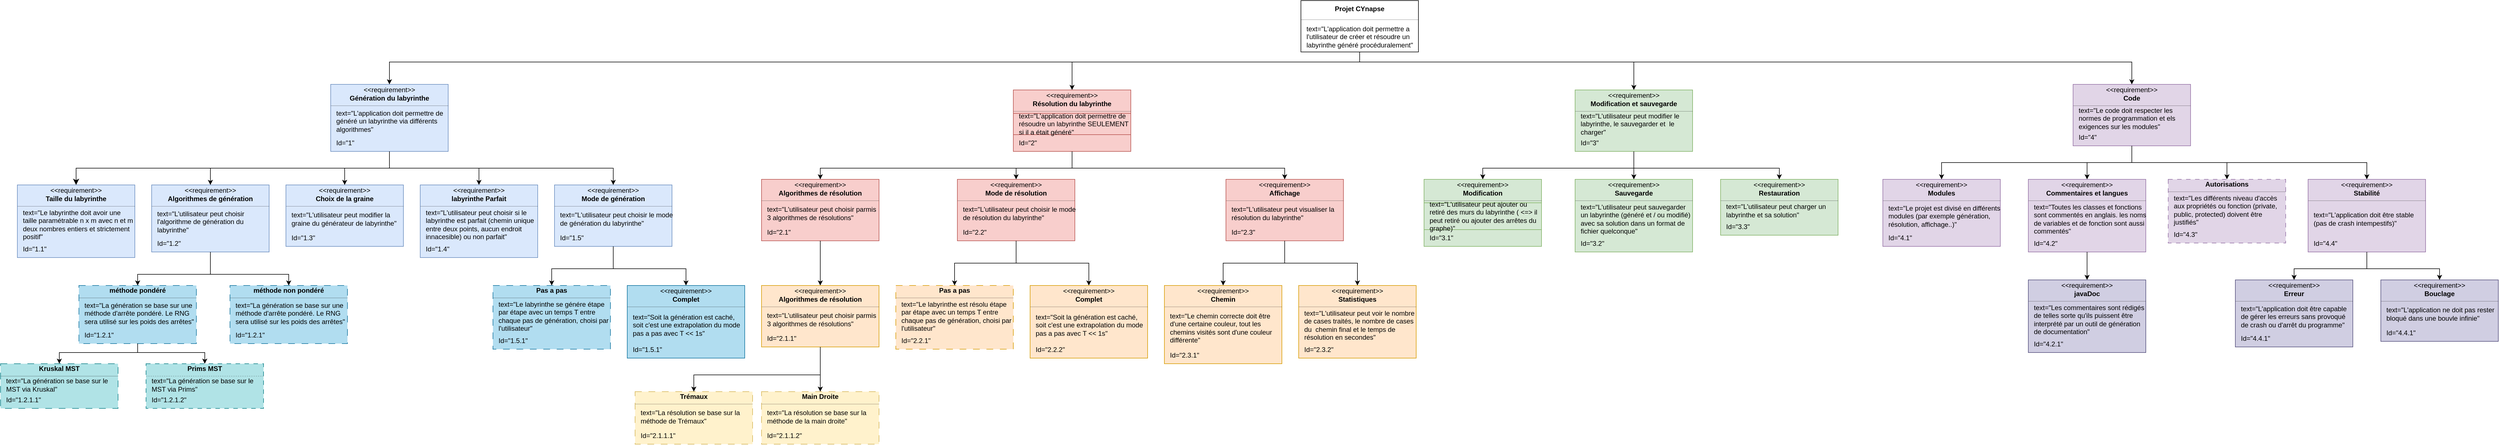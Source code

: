 <mxfile version="26.2.14">
  <diagram name="Page-1" id="e2MkjvXeVg-wI-F2Uzti">
    <mxGraphModel dx="5646" dy="2340" grid="1" gridSize="10" guides="1" tooltips="1" connect="1" arrows="1" fold="1" page="1" pageScale="1" pageWidth="827" pageHeight="1169" math="0" shadow="0">
      <root>
        <mxCell id="0" />
        <mxCell id="1" parent="0" />
        <mxCell id="ZL7tj_D8P2gzPyOwhSu_-56" value="" style="fontStyle=1;align=center;verticalAlign=middle;childLayout=stackLayout;horizontal=1;horizontalStack=0;resizeParent=1;resizeParentMax=0;resizeLast=0;marginBottom=0;" parent="1" vertex="1">
          <mxGeometry x="670" y="120" width="210" height="92" as="geometry" />
        </mxCell>
        <mxCell id="ZL7tj_D8P2gzPyOwhSu_-58" value="Projet CYnapse" style="html=1;align=center;spacing=0;verticalAlign=middle;strokeColor=none;fillColor=none;whiteSpace=wrap;fontStyle=1" parent="ZL7tj_D8P2gzPyOwhSu_-56" vertex="1">
          <mxGeometry width="210" height="30" as="geometry" />
        </mxCell>
        <mxCell id="ZL7tj_D8P2gzPyOwhSu_-59" value="" style="line;strokeWidth=0.25;fillColor=none;align=left;verticalAlign=middle;spacingTop=-1;spacingLeft=3;spacingRight=3;rotatable=0;labelPosition=right;points=[];portConstraint=eastwest;" parent="ZL7tj_D8P2gzPyOwhSu_-56" vertex="1">
          <mxGeometry y="30" width="210" height="8" as="geometry" />
        </mxCell>
        <mxCell id="ZL7tj_D8P2gzPyOwhSu_-60" value="text=&quot;L&#39;application doit permettre a l&#39;utilisateur de créer et résoudre un labyrinthe généré procéduralement&lt;span style=&quot;background-color: transparent; color: light-dark(rgb(0, 0, 0), rgb(255, 255, 255));&quot;&gt;&quot;&lt;/span&gt;" style="html=1;align=left;spacing=0;verticalAlign=middle;strokeColor=none;fillColor=none;whiteSpace=wrap;spacingLeft=10;" parent="ZL7tj_D8P2gzPyOwhSu_-56" vertex="1">
          <mxGeometry y="38" width="210" height="54" as="geometry" />
        </mxCell>
        <mxCell id="ZL7tj_D8P2gzPyOwhSu_-63" value="" style="fontStyle=1;align=center;verticalAlign=middle;childLayout=stackLayout;horizontal=1;horizontalStack=0;resizeParent=1;resizeParentMax=0;resizeLast=0;marginBottom=0;fillColor=#dae8fc;strokeColor=#6c8ebf;" parent="1" vertex="1">
          <mxGeometry x="-1064" y="270" width="210" height="120" as="geometry" />
        </mxCell>
        <mxCell id="ZL7tj_D8P2gzPyOwhSu_-64" value="&amp;lt;&amp;lt;requirement&amp;gt;&amp;gt;" style="html=1;align=center;spacing=0;verticalAlign=middle;strokeColor=none;fillColor=none;whiteSpace=wrap;spacingTop=3;" parent="ZL7tj_D8P2gzPyOwhSu_-63" vertex="1">
          <mxGeometry width="210" height="16" as="geometry" />
        </mxCell>
        <mxCell id="ZL7tj_D8P2gzPyOwhSu_-65" value="Génération du labyrinthe" style="html=1;align=center;spacing=0;verticalAlign=middle;strokeColor=none;fillColor=none;whiteSpace=wrap;fontStyle=1" parent="ZL7tj_D8P2gzPyOwhSu_-63" vertex="1">
          <mxGeometry y="16" width="210" height="18" as="geometry" />
        </mxCell>
        <mxCell id="ZL7tj_D8P2gzPyOwhSu_-66" value="" style="line;strokeWidth=0.25;fillColor=none;align=left;verticalAlign=middle;spacingTop=-1;spacingLeft=3;spacingRight=3;rotatable=0;labelPosition=right;points=[];portConstraint=eastwest;" parent="ZL7tj_D8P2gzPyOwhSu_-63" vertex="1">
          <mxGeometry y="34" width="210" height="8" as="geometry" />
        </mxCell>
        <mxCell id="ZL7tj_D8P2gzPyOwhSu_-67" value="text=&quot;L&#39;application doit permettre de généré un labyrinthe via différents algorithmes&lt;span style=&quot;background-color: transparent; color: light-dark(rgb(0, 0, 0), rgb(255, 255, 255));&quot;&gt;&quot;&lt;/span&gt;" style="html=1;align=left;spacing=0;verticalAlign=middle;strokeColor=none;fillColor=none;whiteSpace=wrap;spacingLeft=10;" parent="ZL7tj_D8P2gzPyOwhSu_-63" vertex="1">
          <mxGeometry y="42" width="210" height="48" as="geometry" />
        </mxCell>
        <mxCell id="ZL7tj_D8P2gzPyOwhSu_-68" value="Id=&quot;1&quot;" style="html=1;align=left;spacing=0;verticalAlign=middle;strokeColor=none;fillColor=none;whiteSpace=wrap;spacingLeft=10;" parent="ZL7tj_D8P2gzPyOwhSu_-63" vertex="1">
          <mxGeometry y="90" width="210" height="30" as="geometry" />
        </mxCell>
        <mxCell id="ZL7tj_D8P2gzPyOwhSu_-69" value="" style="fontStyle=1;align=center;verticalAlign=middle;childLayout=stackLayout;horizontal=1;horizontalStack=0;resizeParent=1;resizeParentMax=0;resizeLast=0;marginBottom=0;fillColor=#f8cecc;strokeColor=#b85450;" parent="1" vertex="1">
          <mxGeometry x="156" y="280" width="210" height="110" as="geometry" />
        </mxCell>
        <mxCell id="ZL7tj_D8P2gzPyOwhSu_-70" value="&amp;lt;&amp;lt;requirement&amp;gt;&amp;gt;" style="html=1;align=center;spacing=0;verticalAlign=middle;strokeColor=none;fillColor=none;whiteSpace=wrap;spacingTop=3;" parent="ZL7tj_D8P2gzPyOwhSu_-69" vertex="1">
          <mxGeometry width="210" height="16" as="geometry" />
        </mxCell>
        <mxCell id="ZL7tj_D8P2gzPyOwhSu_-71" value="Résolution du labyrinthe" style="html=1;align=center;spacing=0;verticalAlign=middle;strokeColor=none;fillColor=none;whiteSpace=wrap;fontStyle=1" parent="ZL7tj_D8P2gzPyOwhSu_-69" vertex="1">
          <mxGeometry y="16" width="210" height="18" as="geometry" />
        </mxCell>
        <mxCell id="ZL7tj_D8P2gzPyOwhSu_-72" value="" style="line;strokeWidth=0.25;fillColor=none;align=left;verticalAlign=middle;spacingTop=-1;spacingLeft=3;spacingRight=3;rotatable=0;labelPosition=right;points=[];portConstraint=eastwest;" parent="ZL7tj_D8P2gzPyOwhSu_-69" vertex="1">
          <mxGeometry y="34" width="210" height="8" as="geometry" />
        </mxCell>
        <mxCell id="ZL7tj_D8P2gzPyOwhSu_-73" value="text=&quot;L&#39;application doit permettre de résoudre un labyrinthe SEULEMENT si il a était généré&lt;span style=&quot;background-color: transparent; color: light-dark(rgb(0, 0, 0), rgb(255, 255, 255));&quot;&gt;&quot;&lt;/span&gt;" style="html=1;align=left;spacing=0;verticalAlign=middle;whiteSpace=wrap;spacingLeft=10;fillColor=#f8cecc;strokeColor=#b85450;" parent="ZL7tj_D8P2gzPyOwhSu_-69" vertex="1">
          <mxGeometry y="42" width="210" height="38" as="geometry" />
        </mxCell>
        <mxCell id="ZL7tj_D8P2gzPyOwhSu_-74" value="Id=&quot;2&quot;" style="html=1;align=left;spacing=0;verticalAlign=middle;strokeColor=none;fillColor=none;whiteSpace=wrap;spacingLeft=10;" parent="ZL7tj_D8P2gzPyOwhSu_-69" vertex="1">
          <mxGeometry y="80" width="210" height="30" as="geometry" />
        </mxCell>
        <mxCell id="ZL7tj_D8P2gzPyOwhSu_-81" value="" style="fontStyle=0;align=center;verticalAlign=middle;childLayout=stackLayout;horizontal=1;horizontalStack=0;resizeParent=1;resizeParentMax=0;resizeLast=0;marginBottom=0;fillColor=#dae8fc;strokeColor=#6c8ebf;" parent="1" vertex="1">
          <mxGeometry x="-1624" y="450" width="210" height="130" as="geometry" />
        </mxCell>
        <mxCell id="ZL7tj_D8P2gzPyOwhSu_-82" value="&amp;lt;&amp;lt;requirement&amp;gt;&amp;gt;" style="html=1;align=center;spacing=0;verticalAlign=middle;strokeColor=none;fillColor=none;whiteSpace=wrap;spacingTop=3;fontStyle=0" parent="ZL7tj_D8P2gzPyOwhSu_-81" vertex="1">
          <mxGeometry width="210" height="16" as="geometry" />
        </mxCell>
        <mxCell id="ZL7tj_D8P2gzPyOwhSu_-83" value="&lt;b&gt;Taille du labyrinthe&lt;/b&gt;" style="html=1;align=center;spacing=0;verticalAlign=middle;strokeColor=none;fillColor=none;whiteSpace=wrap;fontStyle=0" parent="ZL7tj_D8P2gzPyOwhSu_-81" vertex="1">
          <mxGeometry y="16" width="210" height="18" as="geometry" />
        </mxCell>
        <mxCell id="ZL7tj_D8P2gzPyOwhSu_-84" value="" style="line;strokeWidth=0.25;fillColor=none;align=left;verticalAlign=middle;spacingTop=-1;spacingLeft=3;spacingRight=3;rotatable=0;labelPosition=right;points=[];portConstraint=eastwest;fontStyle=0" parent="ZL7tj_D8P2gzPyOwhSu_-81" vertex="1">
          <mxGeometry y="34" width="210" height="8" as="geometry" />
        </mxCell>
        <mxCell id="ZL7tj_D8P2gzPyOwhSu_-85" value="text=&quot;Le labyrinthe doit avoir une taille paramétrable n x m avec n et m deux nombres entiers et strictement positif&lt;span style=&quot;background-color: transparent; color: light-dark(rgb(0, 0, 0), rgb(255, 255, 255));&quot;&gt;&quot;&lt;/span&gt;" style="html=1;align=left;spacing=0;verticalAlign=middle;strokeColor=none;fillColor=none;whiteSpace=wrap;spacingLeft=10;fontStyle=0" parent="ZL7tj_D8P2gzPyOwhSu_-81" vertex="1">
          <mxGeometry y="42" width="210" height="58" as="geometry" />
        </mxCell>
        <mxCell id="ZL7tj_D8P2gzPyOwhSu_-86" value="Id=&quot;1.1&quot;" style="html=1;align=left;spacing=0;verticalAlign=middle;strokeColor=none;fillColor=none;whiteSpace=wrap;spacingLeft=10;fontStyle=0" parent="ZL7tj_D8P2gzPyOwhSu_-81" vertex="1">
          <mxGeometry y="100" width="210" height="30" as="geometry" />
        </mxCell>
        <mxCell id="ZL7tj_D8P2gzPyOwhSu_-87" value="" style="edgeStyle=segmentEdgeStyle;endArrow=classic;html=1;curved=0;rounded=0;endSize=8;startSize=8;exitX=0.5;exitY=1;exitDx=0;exitDy=0;entryX=0.5;entryY=0;entryDx=0;entryDy=0;" parent="1" source="ZL7tj_D8P2gzPyOwhSu_-68" target="ZL7tj_D8P2gzPyOwhSu_-82" edge="1">
          <mxGeometry width="50" height="50" relative="1" as="geometry">
            <mxPoint x="-1254" y="360" as="sourcePoint" />
            <mxPoint x="-1204" y="310" as="targetPoint" />
            <Array as="points">
              <mxPoint x="-959" y="420" />
              <mxPoint x="-1519" y="420" />
            </Array>
          </mxGeometry>
        </mxCell>
        <mxCell id="ZL7tj_D8P2gzPyOwhSu_-88" value="" style="fontStyle=1;align=center;verticalAlign=middle;childLayout=stackLayout;horizontal=1;horizontalStack=0;resizeParent=1;resizeParentMax=0;resizeLast=0;marginBottom=0;fillColor=#e1d5e7;strokeColor=#9673a6;" parent="1" vertex="1">
          <mxGeometry x="2050" y="270" width="210" height="110" as="geometry" />
        </mxCell>
        <mxCell id="ZL7tj_D8P2gzPyOwhSu_-89" value="&amp;lt;&amp;lt;requirement&amp;gt;&amp;gt;" style="html=1;align=center;spacing=0;verticalAlign=middle;strokeColor=none;fillColor=none;whiteSpace=wrap;spacingTop=3;" parent="ZL7tj_D8P2gzPyOwhSu_-88" vertex="1">
          <mxGeometry width="210" height="16" as="geometry" />
        </mxCell>
        <mxCell id="ZL7tj_D8P2gzPyOwhSu_-90" value="Code" style="html=1;align=center;spacing=0;verticalAlign=middle;strokeColor=none;fillColor=none;whiteSpace=wrap;fontStyle=1" parent="ZL7tj_D8P2gzPyOwhSu_-88" vertex="1">
          <mxGeometry y="16" width="210" height="18" as="geometry" />
        </mxCell>
        <mxCell id="ZL7tj_D8P2gzPyOwhSu_-91" value="" style="line;strokeWidth=0.25;fillColor=none;align=left;verticalAlign=middle;spacingTop=-1;spacingLeft=3;spacingRight=3;rotatable=0;labelPosition=right;points=[];portConstraint=eastwest;" parent="ZL7tj_D8P2gzPyOwhSu_-88" vertex="1">
          <mxGeometry y="34" width="210" height="8" as="geometry" />
        </mxCell>
        <mxCell id="ZL7tj_D8P2gzPyOwhSu_-92" value="text=&quot;Le code doit respecter les normes de programmation et els exigences sur les modules&lt;span style=&quot;background-color: transparent; color: light-dark(rgb(0, 0, 0), rgb(255, 255, 255));&quot;&gt;&quot;&lt;/span&gt;" style="html=1;align=left;spacing=0;verticalAlign=middle;strokeColor=none;fillColor=none;whiteSpace=wrap;spacingLeft=10;" parent="ZL7tj_D8P2gzPyOwhSu_-88" vertex="1">
          <mxGeometry y="42" width="210" height="38" as="geometry" />
        </mxCell>
        <mxCell id="ZL7tj_D8P2gzPyOwhSu_-93" value="Id=&quot;4&quot;" style="html=1;align=left;spacing=0;verticalAlign=middle;strokeColor=none;fillColor=none;whiteSpace=wrap;spacingLeft=10;" parent="ZL7tj_D8P2gzPyOwhSu_-88" vertex="1">
          <mxGeometry y="80" width="210" height="30" as="geometry" />
        </mxCell>
        <mxCell id="ZL7tj_D8P2gzPyOwhSu_-94" value="" style="fontStyle=1;align=center;verticalAlign=middle;childLayout=stackLayout;horizontal=1;horizontalStack=0;resizeParent=1;resizeParentMax=0;resizeLast=0;marginBottom=0;fillColor=#dae8fc;strokeColor=#6c8ebf;" parent="1" vertex="1">
          <mxGeometry x="-1144" y="450" width="210" height="110" as="geometry" />
        </mxCell>
        <mxCell id="ZL7tj_D8P2gzPyOwhSu_-95" value="&amp;lt;&amp;lt;requirement&amp;gt;&amp;gt;" style="html=1;align=center;spacing=0;verticalAlign=middle;strokeColor=none;fillColor=none;whiteSpace=wrap;spacingTop=3;" parent="ZL7tj_D8P2gzPyOwhSu_-94" vertex="1">
          <mxGeometry width="210" height="16" as="geometry" />
        </mxCell>
        <mxCell id="ZL7tj_D8P2gzPyOwhSu_-96" value="Choix de la graine" style="html=1;align=center;spacing=0;verticalAlign=middle;strokeColor=none;fillColor=none;whiteSpace=wrap;fontStyle=1" parent="ZL7tj_D8P2gzPyOwhSu_-94" vertex="1">
          <mxGeometry y="16" width="210" height="18" as="geometry" />
        </mxCell>
        <mxCell id="ZL7tj_D8P2gzPyOwhSu_-97" value="" style="line;strokeWidth=0.25;fillColor=none;align=left;verticalAlign=middle;spacingTop=-1;spacingLeft=3;spacingRight=3;rotatable=0;labelPosition=right;points=[];portConstraint=eastwest;" parent="ZL7tj_D8P2gzPyOwhSu_-94" vertex="1">
          <mxGeometry y="34" width="210" height="8" as="geometry" />
        </mxCell>
        <mxCell id="ZL7tj_D8P2gzPyOwhSu_-98" value="text=&quot;L&#39;utilisateur peut modifier la graine du générateur de labyrinthe&lt;span style=&quot;background-color: transparent; color: light-dark(rgb(0, 0, 0), rgb(255, 255, 255));&quot;&gt;&quot;&lt;/span&gt;" style="html=1;align=left;spacing=0;verticalAlign=middle;strokeColor=none;fillColor=none;whiteSpace=wrap;spacingLeft=10;" parent="ZL7tj_D8P2gzPyOwhSu_-94" vertex="1">
          <mxGeometry y="42" width="210" height="38" as="geometry" />
        </mxCell>
        <mxCell id="ZL7tj_D8P2gzPyOwhSu_-99" value="Id=&quot;1.3&quot;" style="html=1;align=left;spacing=0;verticalAlign=middle;strokeColor=none;fillColor=none;whiteSpace=wrap;spacingLeft=10;" parent="ZL7tj_D8P2gzPyOwhSu_-94" vertex="1">
          <mxGeometry y="80" width="210" height="30" as="geometry" />
        </mxCell>
        <mxCell id="ZL7tj_D8P2gzPyOwhSu_-100" value="" style="fontStyle=1;align=center;verticalAlign=middle;childLayout=stackLayout;horizontal=1;horizontalStack=0;resizeParent=1;resizeParentMax=0;resizeLast=0;marginBottom=0;fillColor=#dae8fc;strokeColor=#6c8ebf;" parent="1" vertex="1">
          <mxGeometry x="-1384" y="450" width="210" height="120" as="geometry" />
        </mxCell>
        <mxCell id="ZL7tj_D8P2gzPyOwhSu_-101" value="&amp;lt;&amp;lt;requirement&amp;gt;&amp;gt;" style="html=1;align=center;spacing=0;verticalAlign=middle;strokeColor=none;fillColor=none;whiteSpace=wrap;spacingTop=3;" parent="ZL7tj_D8P2gzPyOwhSu_-100" vertex="1">
          <mxGeometry width="210" height="16" as="geometry" />
        </mxCell>
        <mxCell id="ZL7tj_D8P2gzPyOwhSu_-102" value="Algorithmes de génération" style="html=1;align=center;spacing=0;verticalAlign=middle;strokeColor=none;fillColor=none;whiteSpace=wrap;fontStyle=1" parent="ZL7tj_D8P2gzPyOwhSu_-100" vertex="1">
          <mxGeometry y="16" width="210" height="18" as="geometry" />
        </mxCell>
        <mxCell id="ZL7tj_D8P2gzPyOwhSu_-103" value="" style="line;strokeWidth=0.25;fillColor=none;align=left;verticalAlign=middle;spacingTop=-1;spacingLeft=3;spacingRight=3;rotatable=0;labelPosition=right;points=[];portConstraint=eastwest;" parent="ZL7tj_D8P2gzPyOwhSu_-100" vertex="1">
          <mxGeometry y="34" width="210" height="8" as="geometry" />
        </mxCell>
        <mxCell id="ZL7tj_D8P2gzPyOwhSu_-104" value="text=&quot;L&#39;utilisateur peut choisir l&#39;algorithme de génération du labyrinthe&lt;span style=&quot;background-color: transparent; color: light-dark(rgb(0, 0, 0), rgb(255, 255, 255));&quot;&gt;&quot;&lt;/span&gt;" style="html=1;align=left;spacing=0;verticalAlign=middle;strokeColor=none;fillColor=none;whiteSpace=wrap;spacingLeft=10;" parent="ZL7tj_D8P2gzPyOwhSu_-100" vertex="1">
          <mxGeometry y="42" width="210" height="48" as="geometry" />
        </mxCell>
        <mxCell id="ZL7tj_D8P2gzPyOwhSu_-105" value="Id=&quot;1.2&quot;" style="html=1;align=left;spacing=0;verticalAlign=middle;strokeColor=none;fillColor=none;whiteSpace=wrap;spacingLeft=10;" parent="ZL7tj_D8P2gzPyOwhSu_-100" vertex="1">
          <mxGeometry y="90" width="210" height="30" as="geometry" />
        </mxCell>
        <mxCell id="ZL7tj_D8P2gzPyOwhSu_-106" value="" style="endArrow=classic;html=1;rounded=0;exitX=0.5;exitY=1;exitDx=0;exitDy=0;entryX=0.5;entryY=0;entryDx=0;entryDy=0;" parent="1" source="ZL7tj_D8P2gzPyOwhSu_-68" target="ZL7tj_D8P2gzPyOwhSu_-101" edge="1">
          <mxGeometry width="50" height="50" relative="1" as="geometry">
            <mxPoint x="-1084" y="710" as="sourcePoint" />
            <mxPoint x="-1034" y="660" as="targetPoint" />
            <Array as="points">
              <mxPoint x="-959" y="420" />
              <mxPoint x="-1279" y="420" />
            </Array>
          </mxGeometry>
        </mxCell>
        <mxCell id="ZL7tj_D8P2gzPyOwhSu_-107" value="" style="endArrow=classic;html=1;rounded=0;exitX=0.5;exitY=1;exitDx=0;exitDy=0;entryX=0.5;entryY=0;entryDx=0;entryDy=0;" parent="1" source="ZL7tj_D8P2gzPyOwhSu_-68" target="ZL7tj_D8P2gzPyOwhSu_-95" edge="1">
          <mxGeometry width="50" height="50" relative="1" as="geometry">
            <mxPoint x="-949" y="400" as="sourcePoint" />
            <mxPoint x="-959" y="450" as="targetPoint" />
            <Array as="points">
              <mxPoint x="-959" y="420" />
              <mxPoint x="-1039" y="420" />
            </Array>
          </mxGeometry>
        </mxCell>
        <mxCell id="ZL7tj_D8P2gzPyOwhSu_-108" value="" style="fontStyle=1;align=center;verticalAlign=middle;childLayout=stackLayout;horizontal=1;horizontalStack=0;resizeParent=1;resizeParentMax=0;resizeLast=0;marginBottom=0;fillColor=#dae8fc;strokeColor=#6c8ebf;" parent="1" vertex="1">
          <mxGeometry x="-904" y="450" width="210" height="130" as="geometry" />
        </mxCell>
        <mxCell id="ZL7tj_D8P2gzPyOwhSu_-109" value="&amp;lt;&amp;lt;requirement&amp;gt;&amp;gt;" style="html=1;align=center;spacing=0;verticalAlign=middle;strokeColor=none;fillColor=none;whiteSpace=wrap;spacingTop=3;" parent="ZL7tj_D8P2gzPyOwhSu_-108" vertex="1">
          <mxGeometry width="210" height="16" as="geometry" />
        </mxCell>
        <mxCell id="ZL7tj_D8P2gzPyOwhSu_-110" value="labyrinthe Parfait" style="html=1;align=center;spacing=0;verticalAlign=middle;strokeColor=none;fillColor=none;whiteSpace=wrap;fontStyle=1" parent="ZL7tj_D8P2gzPyOwhSu_-108" vertex="1">
          <mxGeometry y="16" width="210" height="18" as="geometry" />
        </mxCell>
        <mxCell id="ZL7tj_D8P2gzPyOwhSu_-111" value="" style="line;strokeWidth=0.25;fillColor=none;align=left;verticalAlign=middle;spacingTop=-1;spacingLeft=3;spacingRight=3;rotatable=0;labelPosition=right;points=[];portConstraint=eastwest;" parent="ZL7tj_D8P2gzPyOwhSu_-108" vertex="1">
          <mxGeometry y="34" width="210" height="8" as="geometry" />
        </mxCell>
        <mxCell id="ZL7tj_D8P2gzPyOwhSu_-112" value="text=&quot;L&#39;utilisateur peut choisir si le labyrinthe est parfait (chemin unique entre deux points, aucun endroit innacesible) ou non parfait&lt;span style=&quot;background-color: transparent; color: light-dark(rgb(0, 0, 0), rgb(255, 255, 255));&quot;&gt;&quot;&lt;/span&gt;" style="html=1;align=left;spacing=0;verticalAlign=middle;strokeColor=none;fillColor=none;whiteSpace=wrap;spacingLeft=10;" parent="ZL7tj_D8P2gzPyOwhSu_-108" vertex="1">
          <mxGeometry y="42" width="210" height="58" as="geometry" />
        </mxCell>
        <mxCell id="ZL7tj_D8P2gzPyOwhSu_-113" value="Id=&quot;1.4&lt;span style=&quot;background-color: transparent; color: light-dark(rgb(0, 0, 0), rgb(255, 255, 255));&quot;&gt;&quot;&lt;/span&gt;" style="html=1;align=left;spacing=0;verticalAlign=middle;strokeColor=none;fillColor=none;whiteSpace=wrap;spacingLeft=10;" parent="ZL7tj_D8P2gzPyOwhSu_-108" vertex="1">
          <mxGeometry y="100" width="210" height="30" as="geometry" />
        </mxCell>
        <mxCell id="ZL7tj_D8P2gzPyOwhSu_-114" value="" style="endArrow=classic;html=1;rounded=0;entryX=0.5;entryY=0;entryDx=0;entryDy=0;" parent="1" target="ZL7tj_D8P2gzPyOwhSu_-109" edge="1">
          <mxGeometry width="50" height="50" relative="1" as="geometry">
            <mxPoint x="-964" y="420" as="sourcePoint" />
            <mxPoint x="-734" y="460" as="targetPoint" />
            <Array as="points">
              <mxPoint x="-799" y="420" />
            </Array>
          </mxGeometry>
        </mxCell>
        <mxCell id="ZL7tj_D8P2gzPyOwhSu_-115" value="" style="fontStyle=1;align=center;verticalAlign=middle;childLayout=stackLayout;horizontal=1;horizontalStack=0;resizeParent=1;resizeParentMax=0;resizeLast=0;marginBottom=0;fillColor=#dae8fc;strokeColor=#6c8ebf;" parent="1" vertex="1">
          <mxGeometry x="-664" y="450" width="210" height="110" as="geometry" />
        </mxCell>
        <mxCell id="ZL7tj_D8P2gzPyOwhSu_-116" value="&amp;lt;&amp;lt;requirement&amp;gt;&amp;gt;" style="html=1;align=center;spacing=0;verticalAlign=middle;strokeColor=none;fillColor=none;whiteSpace=wrap;spacingTop=3;" parent="ZL7tj_D8P2gzPyOwhSu_-115" vertex="1">
          <mxGeometry width="210" height="16" as="geometry" />
        </mxCell>
        <mxCell id="ZL7tj_D8P2gzPyOwhSu_-117" value="Mode de génération" style="html=1;align=center;spacing=0;verticalAlign=middle;strokeColor=none;fillColor=none;whiteSpace=wrap;fontStyle=1" parent="ZL7tj_D8P2gzPyOwhSu_-115" vertex="1">
          <mxGeometry y="16" width="210" height="18" as="geometry" />
        </mxCell>
        <mxCell id="ZL7tj_D8P2gzPyOwhSu_-118" value="" style="line;strokeWidth=0.25;fillColor=none;align=left;verticalAlign=middle;spacingTop=-1;spacingLeft=3;spacingRight=3;rotatable=0;labelPosition=right;points=[];portConstraint=eastwest;" parent="ZL7tj_D8P2gzPyOwhSu_-115" vertex="1">
          <mxGeometry y="34" width="210" height="8" as="geometry" />
        </mxCell>
        <mxCell id="ZL7tj_D8P2gzPyOwhSu_-119" value="text=&quot;L&#39;utilisateur peut choisir le mode de génération du labyrinthe&lt;span style=&quot;background-color: transparent; color: light-dark(rgb(0, 0, 0), rgb(255, 255, 255));&quot;&gt;&quot;&lt;/span&gt;" style="html=1;align=left;spacing=0;verticalAlign=middle;strokeColor=none;fillColor=none;whiteSpace=wrap;spacingLeft=10;" parent="ZL7tj_D8P2gzPyOwhSu_-115" vertex="1">
          <mxGeometry y="42" width="210" height="38" as="geometry" />
        </mxCell>
        <mxCell id="ZL7tj_D8P2gzPyOwhSu_-120" value="Id=&quot;1.5&lt;span style=&quot;background-color: transparent; color: light-dark(rgb(0, 0, 0), rgb(255, 255, 255));&quot;&gt;&quot;&lt;/span&gt;" style="html=1;align=left;spacing=0;verticalAlign=middle;strokeColor=none;fillColor=none;whiteSpace=wrap;spacingLeft=10;" parent="ZL7tj_D8P2gzPyOwhSu_-115" vertex="1">
          <mxGeometry y="80" width="210" height="30" as="geometry" />
        </mxCell>
        <mxCell id="ZL7tj_D8P2gzPyOwhSu_-122" value="" style="endArrow=classic;html=1;rounded=0;entryX=0.5;entryY=0;entryDx=0;entryDy=0;" parent="1" target="ZL7tj_D8P2gzPyOwhSu_-116" edge="1">
          <mxGeometry width="50" height="50" relative="1" as="geometry">
            <mxPoint x="-804" y="420" as="sourcePoint" />
            <mxPoint x="-789" y="500" as="targetPoint" />
            <Array as="points">
              <mxPoint x="-559" y="420" />
            </Array>
          </mxGeometry>
        </mxCell>
        <mxCell id="ZL7tj_D8P2gzPyOwhSu_-123" value="" style="fontStyle=1;align=center;verticalAlign=middle;childLayout=stackLayout;horizontal=1;horizontalStack=0;resizeParent=1;resizeParentMax=0;resizeLast=0;marginBottom=0;fillColor=#b1ddf0;strokeColor=#10739e;dashed=1;dashPattern=12 12;" parent="1" vertex="1">
          <mxGeometry x="-774" y="630" width="210" height="114" as="geometry" />
        </mxCell>
        <mxCell id="ZL7tj_D8P2gzPyOwhSu_-125" value="Pas a pas" style="html=1;align=center;spacing=0;verticalAlign=middle;strokeColor=none;fillColor=none;whiteSpace=wrap;fontStyle=1" parent="ZL7tj_D8P2gzPyOwhSu_-123" vertex="1">
          <mxGeometry width="210" height="18" as="geometry" />
        </mxCell>
        <mxCell id="ZL7tj_D8P2gzPyOwhSu_-126" value="" style="line;strokeWidth=0.25;fillColor=none;align=left;verticalAlign=middle;spacingTop=-1;spacingLeft=3;spacingRight=3;rotatable=0;labelPosition=right;points=[];portConstraint=eastwest;" parent="ZL7tj_D8P2gzPyOwhSu_-123" vertex="1">
          <mxGeometry y="18" width="210" height="8" as="geometry" />
        </mxCell>
        <mxCell id="ZL7tj_D8P2gzPyOwhSu_-127" value="text=&quot;Le labyrinthe se génére étape par étape avec un temps T entre chaque pas de génération, choisi par l&#39;utilisateur&lt;span style=&quot;background-color: transparent; color: light-dark(rgb(0, 0, 0), rgb(255, 255, 255));&quot;&gt;&quot;&lt;/span&gt;" style="html=1;align=left;spacing=0;verticalAlign=middle;strokeColor=none;fillColor=none;whiteSpace=wrap;spacingLeft=10;" parent="ZL7tj_D8P2gzPyOwhSu_-123" vertex="1">
          <mxGeometry y="26" width="210" height="58" as="geometry" />
        </mxCell>
        <mxCell id="ZL7tj_D8P2gzPyOwhSu_-128" value="Id=&quot;1.5.1&lt;span style=&quot;background-color: transparent; color: light-dark(rgb(0, 0, 0), rgb(255, 255, 255));&quot;&gt;&quot;&lt;/span&gt;" style="html=1;align=left;spacing=0;verticalAlign=middle;strokeColor=none;fillColor=none;whiteSpace=wrap;spacingLeft=10;" parent="ZL7tj_D8P2gzPyOwhSu_-123" vertex="1">
          <mxGeometry y="84" width="210" height="30" as="geometry" />
        </mxCell>
        <mxCell id="ZL7tj_D8P2gzPyOwhSu_-129" value="" style="fontStyle=1;align=center;verticalAlign=middle;childLayout=stackLayout;horizontal=1;horizontalStack=0;resizeParent=1;resizeParentMax=0;resizeLast=0;marginBottom=0;fillColor=#b1ddf0;strokeColor=#10739e;" parent="1" vertex="1">
          <mxGeometry x="-534" y="630" width="210" height="130" as="geometry" />
        </mxCell>
        <mxCell id="ZL7tj_D8P2gzPyOwhSu_-130" value="&amp;lt;&amp;lt;requirement&amp;gt;&amp;gt;" style="html=1;align=center;spacing=0;verticalAlign=middle;strokeColor=none;fillColor=none;whiteSpace=wrap;spacingTop=3;" parent="ZL7tj_D8P2gzPyOwhSu_-129" vertex="1">
          <mxGeometry width="210" height="16" as="geometry" />
        </mxCell>
        <mxCell id="ZL7tj_D8P2gzPyOwhSu_-131" value="Complet" style="html=1;align=center;spacing=0;verticalAlign=middle;strokeColor=none;fillColor=none;whiteSpace=wrap;fontStyle=1" parent="ZL7tj_D8P2gzPyOwhSu_-129" vertex="1">
          <mxGeometry y="16" width="210" height="18" as="geometry" />
        </mxCell>
        <mxCell id="ZL7tj_D8P2gzPyOwhSu_-132" value="" style="line;strokeWidth=0.25;fillColor=none;align=left;verticalAlign=middle;spacingTop=-1;spacingLeft=3;spacingRight=3;rotatable=0;labelPosition=right;points=[];portConstraint=eastwest;" parent="ZL7tj_D8P2gzPyOwhSu_-129" vertex="1">
          <mxGeometry y="34" width="210" height="8" as="geometry" />
        </mxCell>
        <mxCell id="ZL7tj_D8P2gzPyOwhSu_-133" value="text=&quot;Soit la génération est caché, soit c&#39;est une extrapolation du mode pas a pas avec T &amp;lt;&amp;lt; 1s&lt;span style=&quot;background-color: transparent; color: light-dark(rgb(0, 0, 0), rgb(255, 255, 255));&quot;&gt;&quot;&lt;/span&gt;" style="html=1;align=left;spacing=0;verticalAlign=middle;strokeColor=none;fillColor=none;whiteSpace=wrap;spacingLeft=10;" parent="ZL7tj_D8P2gzPyOwhSu_-129" vertex="1">
          <mxGeometry y="42" width="210" height="58" as="geometry" />
        </mxCell>
        <mxCell id="ZL7tj_D8P2gzPyOwhSu_-134" value="Id=&quot;1.5.1&lt;span style=&quot;background-color: transparent; color: light-dark(rgb(0, 0, 0), rgb(255, 255, 255));&quot;&gt;&quot;&lt;/span&gt;" style="html=1;align=left;spacing=0;verticalAlign=middle;strokeColor=none;fillColor=none;whiteSpace=wrap;spacingLeft=10;" parent="ZL7tj_D8P2gzPyOwhSu_-129" vertex="1">
          <mxGeometry y="100" width="210" height="30" as="geometry" />
        </mxCell>
        <mxCell id="ZL7tj_D8P2gzPyOwhSu_-135" value="" style="endArrow=classic;html=1;rounded=0;entryX=0.5;entryY=0;entryDx=0;entryDy=0;exitX=0.5;exitY=1;exitDx=0;exitDy=0;" parent="1" source="ZL7tj_D8P2gzPyOwhSu_-120" target="ZL7tj_D8P2gzPyOwhSu_-130" edge="1">
          <mxGeometry width="50" height="50" relative="1" as="geometry">
            <mxPoint x="-554" y="620" as="sourcePoint" />
            <mxPoint x="-504" y="570" as="targetPoint" />
            <Array as="points">
              <mxPoint x="-559" y="600" />
              <mxPoint x="-429" y="600" />
            </Array>
          </mxGeometry>
        </mxCell>
        <mxCell id="ZL7tj_D8P2gzPyOwhSu_-136" value="" style="endArrow=classic;html=1;rounded=0;entryX=0.5;entryY=0;entryDx=0;entryDy=0;exitX=0.5;exitY=1;exitDx=0;exitDy=0;" parent="1" source="ZL7tj_D8P2gzPyOwhSu_-120" target="ZL7tj_D8P2gzPyOwhSu_-125" edge="1">
          <mxGeometry width="50" height="50" relative="1" as="geometry">
            <mxPoint x="-549" y="570" as="sourcePoint" />
            <mxPoint x="-669" y="600" as="targetPoint" />
            <Array as="points">
              <mxPoint x="-559" y="600" />
              <mxPoint x="-669" y="600" />
            </Array>
          </mxGeometry>
        </mxCell>
        <mxCell id="ZL7tj_D8P2gzPyOwhSu_-138" value="" style="fontStyle=1;align=center;verticalAlign=middle;childLayout=stackLayout;horizontal=1;horizontalStack=0;resizeParent=1;resizeParentMax=0;resizeLast=0;marginBottom=0;fillColor=#f8cecc;strokeColor=#b85450;" parent="1" vertex="1">
          <mxGeometry x="-294" y="440" width="210" height="110" as="geometry" />
        </mxCell>
        <mxCell id="ZL7tj_D8P2gzPyOwhSu_-139" value="&amp;lt;&amp;lt;requirement&amp;gt;&amp;gt;" style="html=1;align=center;spacing=0;verticalAlign=middle;strokeColor=none;fillColor=none;whiteSpace=wrap;spacingTop=3;" parent="ZL7tj_D8P2gzPyOwhSu_-138" vertex="1">
          <mxGeometry width="210" height="16" as="geometry" />
        </mxCell>
        <mxCell id="ZL7tj_D8P2gzPyOwhSu_-140" value="Algorithmes de résolution" style="html=1;align=center;spacing=0;verticalAlign=middle;strokeColor=none;fillColor=none;whiteSpace=wrap;fontStyle=1" parent="ZL7tj_D8P2gzPyOwhSu_-138" vertex="1">
          <mxGeometry y="16" width="210" height="18" as="geometry" />
        </mxCell>
        <mxCell id="ZL7tj_D8P2gzPyOwhSu_-141" value="" style="line;strokeWidth=0.25;fillColor=none;align=left;verticalAlign=middle;spacingTop=-1;spacingLeft=3;spacingRight=3;rotatable=0;labelPosition=right;points=[];portConstraint=eastwest;" parent="ZL7tj_D8P2gzPyOwhSu_-138" vertex="1">
          <mxGeometry y="34" width="210" height="8" as="geometry" />
        </mxCell>
        <mxCell id="ZL7tj_D8P2gzPyOwhSu_-142" value="text=&quot;L&#39;utilisateur peut choisir parmis 3 algorithmes de résolutions&lt;span style=&quot;background-color: transparent; color: light-dark(rgb(0, 0, 0), rgb(255, 255, 255));&quot;&gt;&quot;&lt;/span&gt;" style="html=1;align=left;spacing=0;verticalAlign=middle;strokeColor=none;fillColor=none;whiteSpace=wrap;spacingLeft=10;" parent="ZL7tj_D8P2gzPyOwhSu_-138" vertex="1">
          <mxGeometry y="42" width="210" height="38" as="geometry" />
        </mxCell>
        <mxCell id="ZL7tj_D8P2gzPyOwhSu_-143" value="Id=&quot;2.1&quot;" style="html=1;align=left;spacing=0;verticalAlign=middle;strokeColor=none;fillColor=none;whiteSpace=wrap;spacingLeft=10;" parent="ZL7tj_D8P2gzPyOwhSu_-138" vertex="1">
          <mxGeometry y="80" width="210" height="30" as="geometry" />
        </mxCell>
        <mxCell id="ZL7tj_D8P2gzPyOwhSu_-150" value="" style="fontStyle=1;align=center;verticalAlign=middle;childLayout=stackLayout;horizontal=1;horizontalStack=0;resizeParent=1;resizeParentMax=0;resizeLast=0;marginBottom=0;fillColor=#b1ddf0;strokeColor=#10739e;dashed=1;dashPattern=12 12;" parent="1" vertex="1">
          <mxGeometry x="-1514" y="630" width="210" height="104" as="geometry" />
        </mxCell>
        <mxCell id="ZL7tj_D8P2gzPyOwhSu_-152" value="méthode pondéré" style="html=1;align=center;spacing=0;verticalAlign=middle;strokeColor=none;fillColor=none;whiteSpace=wrap;fontStyle=1" parent="ZL7tj_D8P2gzPyOwhSu_-150" vertex="1">
          <mxGeometry width="210" height="18" as="geometry" />
        </mxCell>
        <mxCell id="ZL7tj_D8P2gzPyOwhSu_-153" value="" style="line;strokeWidth=0.25;fillColor=none;align=left;verticalAlign=middle;spacingTop=-1;spacingLeft=3;spacingRight=3;rotatable=0;labelPosition=right;points=[];portConstraint=eastwest;" parent="ZL7tj_D8P2gzPyOwhSu_-150" vertex="1">
          <mxGeometry y="18" width="210" height="8" as="geometry" />
        </mxCell>
        <mxCell id="ZL7tj_D8P2gzPyOwhSu_-154" value="text=&quot;La génération se base sur une méthode d&#39;arrête pondéré. Le RNG sera utilisé sur les poids des arrêtes&lt;span style=&quot;background-color: transparent; color: light-dark(rgb(0, 0, 0), rgb(255, 255, 255));&quot;&gt;&quot;&lt;/span&gt;" style="html=1;align=left;spacing=0;verticalAlign=middle;strokeColor=none;fillColor=none;whiteSpace=wrap;spacingLeft=10;" parent="ZL7tj_D8P2gzPyOwhSu_-150" vertex="1">
          <mxGeometry y="26" width="210" height="48" as="geometry" />
        </mxCell>
        <mxCell id="ZL7tj_D8P2gzPyOwhSu_-155" value="Id=&quot;1.2.1&quot;" style="html=1;align=left;spacing=0;verticalAlign=middle;strokeColor=none;fillColor=none;whiteSpace=wrap;spacingLeft=10;" parent="ZL7tj_D8P2gzPyOwhSu_-150" vertex="1">
          <mxGeometry y="74" width="210" height="30" as="geometry" />
        </mxCell>
        <mxCell id="ZL7tj_D8P2gzPyOwhSu_-156" value="" style="fontStyle=1;align=center;verticalAlign=middle;childLayout=stackLayout;horizontal=1;horizontalStack=0;resizeParent=1;resizeParentMax=0;resizeLast=0;marginBottom=0;fillColor=#b0e3e6;strokeColor=#0e8088;dashed=1;dashPattern=12 12;" parent="1" vertex="1">
          <mxGeometry x="-1654" y="770" width="210" height="80" as="geometry" />
        </mxCell>
        <mxCell id="ZL7tj_D8P2gzPyOwhSu_-157" value="Kruskal MST" style="html=1;align=center;spacing=0;verticalAlign=middle;strokeColor=none;fillColor=none;whiteSpace=wrap;fontStyle=1" parent="ZL7tj_D8P2gzPyOwhSu_-156" vertex="1">
          <mxGeometry width="210" height="18" as="geometry" />
        </mxCell>
        <mxCell id="ZL7tj_D8P2gzPyOwhSu_-158" value="" style="line;strokeWidth=0.25;fillColor=none;align=left;verticalAlign=middle;spacingTop=-1;spacingLeft=3;spacingRight=3;rotatable=0;labelPosition=right;points=[];portConstraint=eastwest;" parent="ZL7tj_D8P2gzPyOwhSu_-156" vertex="1">
          <mxGeometry y="18" width="210" height="8" as="geometry" />
        </mxCell>
        <mxCell id="ZL7tj_D8P2gzPyOwhSu_-159" value="text=&quot;La génération se base sur le MST via Kruskal&lt;span style=&quot;background-color: transparent; color: light-dark(rgb(0, 0, 0), rgb(255, 255, 255));&quot;&gt;&quot;&lt;/span&gt;" style="html=1;align=left;spacing=0;verticalAlign=middle;strokeColor=none;fillColor=none;whiteSpace=wrap;spacingLeft=10;" parent="ZL7tj_D8P2gzPyOwhSu_-156" vertex="1">
          <mxGeometry y="26" width="210" height="24" as="geometry" />
        </mxCell>
        <mxCell id="ZL7tj_D8P2gzPyOwhSu_-160" value="Id=&quot;1.2.1.1&quot;" style="html=1;align=left;spacing=0;verticalAlign=middle;strokeColor=none;fillColor=none;whiteSpace=wrap;spacingLeft=10;" parent="ZL7tj_D8P2gzPyOwhSu_-156" vertex="1">
          <mxGeometry y="50" width="210" height="30" as="geometry" />
        </mxCell>
        <mxCell id="ZL7tj_D8P2gzPyOwhSu_-161" value="" style="fontStyle=1;align=center;verticalAlign=middle;childLayout=stackLayout;horizontal=1;horizontalStack=0;resizeParent=1;resizeParentMax=0;resizeLast=0;marginBottom=0;fillColor=#b0e3e6;strokeColor=#0e8088;dashed=1;dashPattern=8 8;" parent="1" vertex="1">
          <mxGeometry x="-1394" y="770" width="210" height="80" as="geometry" />
        </mxCell>
        <mxCell id="ZL7tj_D8P2gzPyOwhSu_-162" value="Prims MST" style="html=1;align=center;spacing=0;verticalAlign=middle;strokeColor=none;fillColor=none;whiteSpace=wrap;fontStyle=1;dashed=1;dashPattern=8 8;" parent="ZL7tj_D8P2gzPyOwhSu_-161" vertex="1">
          <mxGeometry width="210" height="18" as="geometry" />
        </mxCell>
        <mxCell id="ZL7tj_D8P2gzPyOwhSu_-163" value="" style="line;strokeWidth=0.25;fillColor=none;align=left;verticalAlign=middle;spacingTop=-1;spacingLeft=3;spacingRight=3;rotatable=0;labelPosition=right;points=[];portConstraint=eastwest;dashed=1;dashPattern=8 8;" parent="ZL7tj_D8P2gzPyOwhSu_-161" vertex="1">
          <mxGeometry y="18" width="210" height="8" as="geometry" />
        </mxCell>
        <mxCell id="ZL7tj_D8P2gzPyOwhSu_-164" value="text=&quot;La génération se base sur le MST via Prims&lt;span style=&quot;color: light-dark(rgb(0, 0, 0), rgb(255, 255, 255)); background-color: transparent;&quot;&gt;&quot;&lt;/span&gt;" style="html=1;align=left;spacing=0;verticalAlign=middle;strokeColor=none;fillColor=none;whiteSpace=wrap;spacingLeft=10;dashed=1;dashPattern=8 8;" parent="ZL7tj_D8P2gzPyOwhSu_-161" vertex="1">
          <mxGeometry y="26" width="210" height="24" as="geometry" />
        </mxCell>
        <mxCell id="ZL7tj_D8P2gzPyOwhSu_-165" value="Id=&quot;1.2.1.2&quot;" style="html=1;align=left;spacing=0;verticalAlign=middle;strokeColor=none;fillColor=none;whiteSpace=wrap;spacingLeft=10;dashed=1;dashPattern=8 8;" parent="ZL7tj_D8P2gzPyOwhSu_-161" vertex="1">
          <mxGeometry y="50" width="210" height="30" as="geometry" />
        </mxCell>
        <mxCell id="ZL7tj_D8P2gzPyOwhSu_-166" value="" style="fontStyle=1;align=center;verticalAlign=middle;childLayout=stackLayout;horizontal=1;horizontalStack=0;resizeParent=1;resizeParentMax=0;resizeLast=0;marginBottom=0;fillColor=#b1ddf0;strokeColor=#10739e;dashed=1;dashPattern=12 12;" parent="1" vertex="1">
          <mxGeometry x="-1244" y="630" width="210" height="104" as="geometry" />
        </mxCell>
        <mxCell id="ZL7tj_D8P2gzPyOwhSu_-167" value="méthode non pondéré" style="html=1;align=center;spacing=0;verticalAlign=middle;strokeColor=none;fillColor=none;whiteSpace=wrap;fontStyle=1" parent="ZL7tj_D8P2gzPyOwhSu_-166" vertex="1">
          <mxGeometry width="210" height="18" as="geometry" />
        </mxCell>
        <mxCell id="ZL7tj_D8P2gzPyOwhSu_-168" value="" style="line;strokeWidth=0.25;fillColor=none;align=left;verticalAlign=middle;spacingTop=-1;spacingLeft=3;spacingRight=3;rotatable=0;labelPosition=right;points=[];portConstraint=eastwest;" parent="ZL7tj_D8P2gzPyOwhSu_-166" vertex="1">
          <mxGeometry y="18" width="210" height="8" as="geometry" />
        </mxCell>
        <mxCell id="ZL7tj_D8P2gzPyOwhSu_-169" value="text=&quot;La génération se base sur une méthode d&#39;arrête pondéré. Le RNG sera utilisé sur les poids des arrêtes&lt;span style=&quot;background-color: transparent; color: light-dark(rgb(0, 0, 0), rgb(255, 255, 255));&quot;&gt;&quot;&lt;/span&gt;" style="html=1;align=left;spacing=0;verticalAlign=middle;strokeColor=none;fillColor=none;whiteSpace=wrap;spacingLeft=10;" parent="ZL7tj_D8P2gzPyOwhSu_-166" vertex="1">
          <mxGeometry y="26" width="210" height="48" as="geometry" />
        </mxCell>
        <mxCell id="ZL7tj_D8P2gzPyOwhSu_-170" value="Id=&quot;1.2.1&quot;" style="html=1;align=left;spacing=0;verticalAlign=middle;strokeColor=none;fillColor=none;whiteSpace=wrap;spacingLeft=10;" parent="ZL7tj_D8P2gzPyOwhSu_-166" vertex="1">
          <mxGeometry y="74" width="210" height="30" as="geometry" />
        </mxCell>
        <mxCell id="ZL7tj_D8P2gzPyOwhSu_-171" value="" style="endArrow=classic;html=1;rounded=0;exitX=0.5;exitY=1;exitDx=0;exitDy=0;entryX=0.5;entryY=0;entryDx=0;entryDy=0;" parent="1" source="ZL7tj_D8P2gzPyOwhSu_-105" target="ZL7tj_D8P2gzPyOwhSu_-152" edge="1">
          <mxGeometry width="50" height="50" relative="1" as="geometry">
            <mxPoint x="-1244" y="640" as="sourcePoint" />
            <mxPoint x="-1194" y="590" as="targetPoint" />
            <Array as="points">
              <mxPoint x="-1279" y="610" />
              <mxPoint x="-1409" y="610" />
            </Array>
          </mxGeometry>
        </mxCell>
        <mxCell id="ZL7tj_D8P2gzPyOwhSu_-172" value="" style="endArrow=classic;html=1;rounded=0;entryX=0.5;entryY=0;entryDx=0;entryDy=0;" parent="1" target="ZL7tj_D8P2gzPyOwhSu_-167" edge="1">
          <mxGeometry width="50" height="50" relative="1" as="geometry">
            <mxPoint x="-1284" y="610" as="sourcePoint" />
            <mxPoint x="-1399" y="640" as="targetPoint" />
            <Array as="points">
              <mxPoint x="-1139" y="610" />
            </Array>
          </mxGeometry>
        </mxCell>
        <mxCell id="ZL7tj_D8P2gzPyOwhSu_-173" value="" style="endArrow=classic;html=1;rounded=0;exitX=0.5;exitY=1;exitDx=0;exitDy=0;entryX=0.5;entryY=0;entryDx=0;entryDy=0;" parent="1" source="ZL7tj_D8P2gzPyOwhSu_-155" target="ZL7tj_D8P2gzPyOwhSu_-157" edge="1">
          <mxGeometry width="50" height="50" relative="1" as="geometry">
            <mxPoint x="-1269" y="580" as="sourcePoint" />
            <mxPoint x="-1399" y="640" as="targetPoint" />
            <Array as="points">
              <mxPoint x="-1409" y="750" />
              <mxPoint x="-1549" y="750" />
            </Array>
          </mxGeometry>
        </mxCell>
        <mxCell id="ZL7tj_D8P2gzPyOwhSu_-174" value="" style="endArrow=classic;html=1;rounded=0;entryX=0.5;entryY=0;entryDx=0;entryDy=0;" parent="1" target="ZL7tj_D8P2gzPyOwhSu_-162" edge="1">
          <mxGeometry width="50" height="50" relative="1" as="geometry">
            <mxPoint x="-1424" y="750" as="sourcePoint" />
            <mxPoint x="-1539" y="780" as="targetPoint" />
            <Array as="points">
              <mxPoint x="-1289" y="750" />
            </Array>
          </mxGeometry>
        </mxCell>
        <mxCell id="ZL7tj_D8P2gzPyOwhSu_-175" value="" style="fontStyle=1;align=center;verticalAlign=middle;childLayout=stackLayout;horizontal=1;horizontalStack=0;resizeParent=1;resizeParentMax=0;resizeLast=0;marginBottom=0;fillColor=#d5e8d4;strokeColor=#82b366;" parent="1" vertex="1">
          <mxGeometry x="1160" y="280" width="210" height="110" as="geometry" />
        </mxCell>
        <mxCell id="ZL7tj_D8P2gzPyOwhSu_-176" value="&amp;lt;&amp;lt;requirement&amp;gt;&amp;gt;" style="html=1;align=center;spacing=0;verticalAlign=middle;strokeColor=none;fillColor=none;whiteSpace=wrap;spacingTop=3;" parent="ZL7tj_D8P2gzPyOwhSu_-175" vertex="1">
          <mxGeometry width="210" height="16" as="geometry" />
        </mxCell>
        <mxCell id="ZL7tj_D8P2gzPyOwhSu_-177" value="Modification et sauvegarde" style="html=1;align=center;spacing=0;verticalAlign=middle;strokeColor=none;fillColor=none;whiteSpace=wrap;fontStyle=1" parent="ZL7tj_D8P2gzPyOwhSu_-175" vertex="1">
          <mxGeometry y="16" width="210" height="18" as="geometry" />
        </mxCell>
        <mxCell id="ZL7tj_D8P2gzPyOwhSu_-178" value="" style="line;strokeWidth=0.25;fillColor=none;align=left;verticalAlign=middle;spacingTop=-1;spacingLeft=3;spacingRight=3;rotatable=0;labelPosition=right;points=[];portConstraint=eastwest;" parent="ZL7tj_D8P2gzPyOwhSu_-175" vertex="1">
          <mxGeometry y="34" width="210" height="8" as="geometry" />
        </mxCell>
        <mxCell id="ZL7tj_D8P2gzPyOwhSu_-179" value="text=&quot;L&#39;utilisateur peut modifier le labyrinthe, le sauvegarder et&amp;nbsp; le charger&lt;span style=&quot;background-color: transparent; color: light-dark(rgb(0, 0, 0), rgb(255, 255, 255));&quot;&gt;&quot;&lt;/span&gt;" style="html=1;align=left;spacing=0;verticalAlign=middle;strokeColor=none;fillColor=none;whiteSpace=wrap;spacingLeft=10;" parent="ZL7tj_D8P2gzPyOwhSu_-175" vertex="1">
          <mxGeometry y="42" width="210" height="38" as="geometry" />
        </mxCell>
        <mxCell id="ZL7tj_D8P2gzPyOwhSu_-180" value="Id=&quot;3&quot;" style="html=1;align=left;spacing=0;verticalAlign=middle;strokeColor=none;fillColor=none;whiteSpace=wrap;spacingLeft=10;" parent="ZL7tj_D8P2gzPyOwhSu_-175" vertex="1">
          <mxGeometry y="80" width="210" height="30" as="geometry" />
        </mxCell>
        <mxCell id="ZL7tj_D8P2gzPyOwhSu_-187" value="" style="fontStyle=1;align=center;verticalAlign=middle;childLayout=stackLayout;horizontal=1;horizontalStack=0;resizeParent=1;resizeParentMax=0;resizeLast=0;marginBottom=0;fillColor=#f8cecc;strokeColor=#b85450;" parent="1" vertex="1">
          <mxGeometry x="56" y="440" width="210" height="110" as="geometry" />
        </mxCell>
        <mxCell id="ZL7tj_D8P2gzPyOwhSu_-188" value="&amp;lt;&amp;lt;requirement&amp;gt;&amp;gt;" style="html=1;align=center;spacing=0;verticalAlign=middle;strokeColor=none;fillColor=none;whiteSpace=wrap;spacingTop=3;" parent="ZL7tj_D8P2gzPyOwhSu_-187" vertex="1">
          <mxGeometry width="210" height="16" as="geometry" />
        </mxCell>
        <mxCell id="ZL7tj_D8P2gzPyOwhSu_-189" value="Mode de résolution" style="html=1;align=center;spacing=0;verticalAlign=middle;strokeColor=none;fillColor=none;whiteSpace=wrap;fontStyle=1" parent="ZL7tj_D8P2gzPyOwhSu_-187" vertex="1">
          <mxGeometry y="16" width="210" height="18" as="geometry" />
        </mxCell>
        <mxCell id="ZL7tj_D8P2gzPyOwhSu_-190" value="" style="line;strokeWidth=0.25;fillColor=none;align=left;verticalAlign=middle;spacingTop=-1;spacingLeft=3;spacingRight=3;rotatable=0;labelPosition=right;points=[];portConstraint=eastwest;" parent="ZL7tj_D8P2gzPyOwhSu_-187" vertex="1">
          <mxGeometry y="34" width="210" height="8" as="geometry" />
        </mxCell>
        <mxCell id="ZL7tj_D8P2gzPyOwhSu_-191" value="text=&quot;L&#39;utilisateur peut choisir le mode de résolution du labyrinthe&lt;span style=&quot;background-color: transparent; color: light-dark(rgb(0, 0, 0), rgb(255, 255, 255));&quot;&gt;&quot;&lt;/span&gt;" style="html=1;align=left;spacing=0;verticalAlign=middle;strokeColor=none;fillColor=none;whiteSpace=wrap;spacingLeft=10;" parent="ZL7tj_D8P2gzPyOwhSu_-187" vertex="1">
          <mxGeometry y="42" width="210" height="38" as="geometry" />
        </mxCell>
        <mxCell id="ZL7tj_D8P2gzPyOwhSu_-192" value="Id=&quot;2.2&lt;span style=&quot;background-color: transparent; color: light-dark(rgb(0, 0, 0), rgb(255, 255, 255));&quot;&gt;&quot;&lt;/span&gt;" style="html=1;align=left;spacing=0;verticalAlign=middle;strokeColor=none;fillColor=none;whiteSpace=wrap;spacingLeft=10;" parent="ZL7tj_D8P2gzPyOwhSu_-187" vertex="1">
          <mxGeometry y="80" width="210" height="30" as="geometry" />
        </mxCell>
        <mxCell id="ZL7tj_D8P2gzPyOwhSu_-193" value="" style="fontStyle=1;align=center;verticalAlign=middle;childLayout=stackLayout;horizontal=1;horizontalStack=0;resizeParent=1;resizeParentMax=0;resizeLast=0;marginBottom=0;fillColor=#ffe6cc;strokeColor=#d79b00;dashed=1;dashPattern=12 12;" parent="1" vertex="1">
          <mxGeometry x="-54" y="630" width="210" height="114" as="geometry" />
        </mxCell>
        <mxCell id="ZL7tj_D8P2gzPyOwhSu_-194" value="Pas a pas" style="html=1;align=center;spacing=0;verticalAlign=middle;strokeColor=none;fillColor=none;whiteSpace=wrap;fontStyle=1" parent="ZL7tj_D8P2gzPyOwhSu_-193" vertex="1">
          <mxGeometry width="210" height="18" as="geometry" />
        </mxCell>
        <mxCell id="ZL7tj_D8P2gzPyOwhSu_-195" value="" style="line;strokeWidth=0.25;fillColor=none;align=left;verticalAlign=middle;spacingTop=-1;spacingLeft=3;spacingRight=3;rotatable=0;labelPosition=right;points=[];portConstraint=eastwest;" parent="ZL7tj_D8P2gzPyOwhSu_-193" vertex="1">
          <mxGeometry y="18" width="210" height="8" as="geometry" />
        </mxCell>
        <mxCell id="ZL7tj_D8P2gzPyOwhSu_-196" value="text=&quot;Le labyrinthe est résolu étape par étape avec un temps T entre chaque pas de génération, choisi par l&#39;utilisateur&lt;span style=&quot;background-color: transparent; color: light-dark(rgb(0, 0, 0), rgb(255, 255, 255));&quot;&gt;&quot;&lt;/span&gt;" style="html=1;align=left;spacing=0;verticalAlign=middle;strokeColor=none;fillColor=none;whiteSpace=wrap;spacingLeft=10;" parent="ZL7tj_D8P2gzPyOwhSu_-193" vertex="1">
          <mxGeometry y="26" width="210" height="58" as="geometry" />
        </mxCell>
        <mxCell id="ZL7tj_D8P2gzPyOwhSu_-197" value="Id=&quot;2.2.1&lt;span style=&quot;background-color: transparent; color: light-dark(rgb(0, 0, 0), rgb(255, 255, 255));&quot;&gt;&quot;&lt;/span&gt;" style="html=1;align=left;spacing=0;verticalAlign=middle;strokeColor=none;fillColor=none;whiteSpace=wrap;spacingLeft=10;" parent="ZL7tj_D8P2gzPyOwhSu_-193" vertex="1">
          <mxGeometry y="84" width="210" height="30" as="geometry" />
        </mxCell>
        <mxCell id="ZL7tj_D8P2gzPyOwhSu_-198" value="" style="fontStyle=1;align=center;verticalAlign=middle;childLayout=stackLayout;horizontal=1;horizontalStack=0;resizeParent=1;resizeParentMax=0;resizeLast=0;marginBottom=0;fillColor=#ffe6cc;strokeColor=#d79b00;" parent="1" vertex="1">
          <mxGeometry x="186" y="630" width="210" height="130" as="geometry" />
        </mxCell>
        <mxCell id="ZL7tj_D8P2gzPyOwhSu_-199" value="&amp;lt;&amp;lt;requirement&amp;gt;&amp;gt;" style="html=1;align=center;spacing=0;verticalAlign=middle;strokeColor=none;fillColor=none;whiteSpace=wrap;spacingTop=3;" parent="ZL7tj_D8P2gzPyOwhSu_-198" vertex="1">
          <mxGeometry width="210" height="16" as="geometry" />
        </mxCell>
        <mxCell id="ZL7tj_D8P2gzPyOwhSu_-200" value="Complet" style="html=1;align=center;spacing=0;verticalAlign=middle;strokeColor=none;fillColor=none;whiteSpace=wrap;fontStyle=1" parent="ZL7tj_D8P2gzPyOwhSu_-198" vertex="1">
          <mxGeometry y="16" width="210" height="18" as="geometry" />
        </mxCell>
        <mxCell id="ZL7tj_D8P2gzPyOwhSu_-201" value="" style="line;strokeWidth=0.25;fillColor=none;align=left;verticalAlign=middle;spacingTop=-1;spacingLeft=3;spacingRight=3;rotatable=0;labelPosition=right;points=[];portConstraint=eastwest;" parent="ZL7tj_D8P2gzPyOwhSu_-198" vertex="1">
          <mxGeometry y="34" width="210" height="8" as="geometry" />
        </mxCell>
        <mxCell id="ZL7tj_D8P2gzPyOwhSu_-202" value="text=&quot;Soit la génération est caché, soit c&#39;est une extrapolation du mode pas a pas avec T &amp;lt;&amp;lt; 1s&lt;span style=&quot;background-color: transparent; color: light-dark(rgb(0, 0, 0), rgb(255, 255, 255));&quot;&gt;&quot;&lt;/span&gt;" style="html=1;align=left;spacing=0;verticalAlign=middle;strokeColor=none;fillColor=none;whiteSpace=wrap;spacingLeft=10;" parent="ZL7tj_D8P2gzPyOwhSu_-198" vertex="1">
          <mxGeometry y="42" width="210" height="58" as="geometry" />
        </mxCell>
        <mxCell id="ZL7tj_D8P2gzPyOwhSu_-203" value="Id=&quot;2.2.2&lt;span style=&quot;background-color: transparent; color: light-dark(rgb(0, 0, 0), rgb(255, 255, 255));&quot;&gt;&quot;&lt;/span&gt;" style="html=1;align=left;spacing=0;verticalAlign=middle;strokeColor=none;fillColor=none;whiteSpace=wrap;spacingLeft=10;" parent="ZL7tj_D8P2gzPyOwhSu_-198" vertex="1">
          <mxGeometry y="100" width="210" height="30" as="geometry" />
        </mxCell>
        <mxCell id="ZL7tj_D8P2gzPyOwhSu_-204" value="" style="endArrow=classic;html=1;rounded=0;entryX=0.5;entryY=0;entryDx=0;entryDy=0;exitX=0.5;exitY=1;exitDx=0;exitDy=0;" parent="1" source="ZL7tj_D8P2gzPyOwhSu_-192" target="ZL7tj_D8P2gzPyOwhSu_-194" edge="1">
          <mxGeometry width="50" height="50" relative="1" as="geometry">
            <mxPoint x="171" y="560" as="sourcePoint" />
            <mxPoint x="51" y="590" as="targetPoint" />
            <Array as="points">
              <mxPoint x="161" y="590" />
              <mxPoint x="51" y="590" />
            </Array>
          </mxGeometry>
        </mxCell>
        <mxCell id="ZL7tj_D8P2gzPyOwhSu_-205" value="" style="endArrow=classic;html=1;rounded=0;entryX=0.5;entryY=0;entryDx=0;entryDy=0;" parent="1" target="ZL7tj_D8P2gzPyOwhSu_-199" edge="1">
          <mxGeometry width="50" height="50" relative="1" as="geometry">
            <mxPoint x="156" y="590" as="sourcePoint" />
            <mxPoint x="61" y="630" as="targetPoint" />
            <Array as="points">
              <mxPoint x="291" y="590" />
            </Array>
          </mxGeometry>
        </mxCell>
        <mxCell id="ZL7tj_D8P2gzPyOwhSu_-206" value="" style="fontStyle=1;align=center;verticalAlign=middle;childLayout=stackLayout;horizontal=1;horizontalStack=0;resizeParent=1;resizeParentMax=0;resizeLast=0;marginBottom=0;fillColor=#ffe6cc;strokeColor=#d79b00;" parent="1" vertex="1">
          <mxGeometry x="-294" y="630" width="210" height="110" as="geometry" />
        </mxCell>
        <mxCell id="ZL7tj_D8P2gzPyOwhSu_-207" value="&amp;lt;&amp;lt;requirement&amp;gt;&amp;gt;" style="html=1;align=center;spacing=0;verticalAlign=middle;strokeColor=none;fillColor=none;whiteSpace=wrap;spacingTop=3;" parent="ZL7tj_D8P2gzPyOwhSu_-206" vertex="1">
          <mxGeometry width="210" height="16" as="geometry" />
        </mxCell>
        <mxCell id="ZL7tj_D8P2gzPyOwhSu_-208" value="Algorithmes de résolution" style="html=1;align=center;spacing=0;verticalAlign=middle;strokeColor=none;fillColor=none;whiteSpace=wrap;fontStyle=1" parent="ZL7tj_D8P2gzPyOwhSu_-206" vertex="1">
          <mxGeometry y="16" width="210" height="18" as="geometry" />
        </mxCell>
        <mxCell id="ZL7tj_D8P2gzPyOwhSu_-209" value="" style="line;strokeWidth=0.25;fillColor=none;align=left;verticalAlign=middle;spacingTop=-1;spacingLeft=3;spacingRight=3;rotatable=0;labelPosition=right;points=[];portConstraint=eastwest;" parent="ZL7tj_D8P2gzPyOwhSu_-206" vertex="1">
          <mxGeometry y="34" width="210" height="8" as="geometry" />
        </mxCell>
        <mxCell id="ZL7tj_D8P2gzPyOwhSu_-210" value="text=&quot;L&#39;utilisateur peut choisir parmis 3 algorithmes de résolutions&lt;span style=&quot;background-color: transparent; color: light-dark(rgb(0, 0, 0), rgb(255, 255, 255));&quot;&gt;&quot;&lt;/span&gt;" style="html=1;align=left;spacing=0;verticalAlign=middle;strokeColor=none;fillColor=none;whiteSpace=wrap;spacingLeft=10;" parent="ZL7tj_D8P2gzPyOwhSu_-206" vertex="1">
          <mxGeometry y="42" width="210" height="38" as="geometry" />
        </mxCell>
        <mxCell id="ZL7tj_D8P2gzPyOwhSu_-211" value="Id=&quot;2.1.1&quot;" style="html=1;align=left;spacing=0;verticalAlign=middle;strokeColor=none;fillColor=none;whiteSpace=wrap;spacingLeft=10;" parent="ZL7tj_D8P2gzPyOwhSu_-206" vertex="1">
          <mxGeometry y="80" width="210" height="30" as="geometry" />
        </mxCell>
        <mxCell id="ZL7tj_D8P2gzPyOwhSu_-213" value="" style="endArrow=classic;html=1;rounded=0;exitX=0.5;exitY=1;exitDx=0;exitDy=0;entryX=0.5;entryY=0;entryDx=0;entryDy=0;" parent="1" source="ZL7tj_D8P2gzPyOwhSu_-143" target="ZL7tj_D8P2gzPyOwhSu_-207" edge="1">
          <mxGeometry width="50" height="50" relative="1" as="geometry">
            <mxPoint x="-204" y="640" as="sourcePoint" />
            <mxPoint x="-154" y="590" as="targetPoint" />
          </mxGeometry>
        </mxCell>
        <mxCell id="ZL7tj_D8P2gzPyOwhSu_-214" value="" style="fontStyle=1;align=center;verticalAlign=middle;childLayout=stackLayout;horizontal=1;horizontalStack=0;resizeParent=1;resizeParentMax=0;resizeLast=0;marginBottom=0;fillColor=#f8cecc;strokeColor=#b85450;" parent="1" vertex="1">
          <mxGeometry x="536" y="440" width="210" height="110" as="geometry" />
        </mxCell>
        <mxCell id="ZL7tj_D8P2gzPyOwhSu_-215" value="&amp;lt;&amp;lt;requirement&amp;gt;&amp;gt;" style="html=1;align=center;spacing=0;verticalAlign=middle;strokeColor=none;fillColor=none;whiteSpace=wrap;spacingTop=3;" parent="ZL7tj_D8P2gzPyOwhSu_-214" vertex="1">
          <mxGeometry width="210" height="16" as="geometry" />
        </mxCell>
        <mxCell id="ZL7tj_D8P2gzPyOwhSu_-216" value="Affichage" style="html=1;align=center;spacing=0;verticalAlign=middle;strokeColor=none;fillColor=none;whiteSpace=wrap;fontStyle=1" parent="ZL7tj_D8P2gzPyOwhSu_-214" vertex="1">
          <mxGeometry y="16" width="210" height="18" as="geometry" />
        </mxCell>
        <mxCell id="ZL7tj_D8P2gzPyOwhSu_-217" value="" style="line;strokeWidth=0.25;fillColor=none;align=left;verticalAlign=middle;spacingTop=-1;spacingLeft=3;spacingRight=3;rotatable=0;labelPosition=right;points=[];portConstraint=eastwest;" parent="ZL7tj_D8P2gzPyOwhSu_-214" vertex="1">
          <mxGeometry y="34" width="210" height="8" as="geometry" />
        </mxCell>
        <mxCell id="ZL7tj_D8P2gzPyOwhSu_-218" value="text=&quot;L&#39;utilisateur peut visualiser la résolution du labyrinthe&lt;span style=&quot;background-color: transparent; color: light-dark(rgb(0, 0, 0), rgb(255, 255, 255));&quot;&gt;&quot;&lt;/span&gt;" style="html=1;align=left;spacing=0;verticalAlign=middle;strokeColor=none;fillColor=none;whiteSpace=wrap;spacingLeft=10;" parent="ZL7tj_D8P2gzPyOwhSu_-214" vertex="1">
          <mxGeometry y="42" width="210" height="38" as="geometry" />
        </mxCell>
        <mxCell id="ZL7tj_D8P2gzPyOwhSu_-219" value="Id=&quot;2.3&lt;span style=&quot;background-color: transparent; color: light-dark(rgb(0, 0, 0), rgb(255, 255, 255));&quot;&gt;&quot;&lt;/span&gt;" style="html=1;align=left;spacing=0;verticalAlign=middle;strokeColor=none;fillColor=none;whiteSpace=wrap;spacingLeft=10;" parent="ZL7tj_D8P2gzPyOwhSu_-214" vertex="1">
          <mxGeometry y="80" width="210" height="30" as="geometry" />
        </mxCell>
        <mxCell id="ZL7tj_D8P2gzPyOwhSu_-220" value="" style="fontStyle=1;align=center;verticalAlign=middle;childLayout=stackLayout;horizontal=1;horizontalStack=0;resizeParent=1;resizeParentMax=0;resizeLast=0;marginBottom=0;fillColor=#ffe6cc;strokeColor=#d79b00;" parent="1" vertex="1">
          <mxGeometry x="426" y="630" width="210" height="140" as="geometry" />
        </mxCell>
        <mxCell id="ZL7tj_D8P2gzPyOwhSu_-232" value="&amp;lt;&amp;lt;requirement&amp;gt;&amp;gt;" style="html=1;align=center;spacing=0;verticalAlign=middle;strokeColor=none;fillColor=none;whiteSpace=wrap;spacingTop=3;" parent="ZL7tj_D8P2gzPyOwhSu_-220" vertex="1">
          <mxGeometry width="210" height="16" as="geometry" />
        </mxCell>
        <mxCell id="ZL7tj_D8P2gzPyOwhSu_-221" value="Chemin" style="html=1;align=center;spacing=0;verticalAlign=middle;strokeColor=none;fillColor=none;whiteSpace=wrap;fontStyle=1" parent="ZL7tj_D8P2gzPyOwhSu_-220" vertex="1">
          <mxGeometry y="16" width="210" height="18" as="geometry" />
        </mxCell>
        <mxCell id="ZL7tj_D8P2gzPyOwhSu_-222" value="" style="line;strokeWidth=0.25;fillColor=none;align=left;verticalAlign=middle;spacingTop=-1;spacingLeft=3;spacingRight=3;rotatable=0;labelPosition=right;points=[];portConstraint=eastwest;" parent="ZL7tj_D8P2gzPyOwhSu_-220" vertex="1">
          <mxGeometry y="34" width="210" height="8" as="geometry" />
        </mxCell>
        <mxCell id="ZL7tj_D8P2gzPyOwhSu_-223" value="text=&quot;Le chemin correcte doit être d&#39;une certaine couleur, tout les chemins visités sont d&#39;une couleur différente&lt;span style=&quot;background-color: transparent; color: light-dark(rgb(0, 0, 0), rgb(255, 255, 255));&quot;&gt;&quot;&lt;/span&gt;" style="html=1;align=left;spacing=0;verticalAlign=middle;strokeColor=none;fillColor=none;whiteSpace=wrap;spacingLeft=10;" parent="ZL7tj_D8P2gzPyOwhSu_-220" vertex="1">
          <mxGeometry y="42" width="210" height="68" as="geometry" />
        </mxCell>
        <mxCell id="ZL7tj_D8P2gzPyOwhSu_-224" value="Id=&quot;2.3.1&lt;span style=&quot;background-color: transparent; color: light-dark(rgb(0, 0, 0), rgb(255, 255, 255));&quot;&gt;&quot;&lt;/span&gt;" style="html=1;align=left;spacing=0;verticalAlign=middle;strokeColor=none;fillColor=none;whiteSpace=wrap;spacingLeft=10;" parent="ZL7tj_D8P2gzPyOwhSu_-220" vertex="1">
          <mxGeometry y="110" width="210" height="30" as="geometry" />
        </mxCell>
        <mxCell id="ZL7tj_D8P2gzPyOwhSu_-225" value="" style="fontStyle=1;align=center;verticalAlign=middle;childLayout=stackLayout;horizontal=1;horizontalStack=0;resizeParent=1;resizeParentMax=0;resizeLast=0;marginBottom=0;fillColor=#ffe6cc;strokeColor=#d79b00;" parent="1" vertex="1">
          <mxGeometry x="666" y="630" width="210" height="130" as="geometry" />
        </mxCell>
        <mxCell id="ZL7tj_D8P2gzPyOwhSu_-226" value="&amp;lt;&amp;lt;requirement&amp;gt;&amp;gt;" style="html=1;align=center;spacing=0;verticalAlign=middle;strokeColor=none;fillColor=none;whiteSpace=wrap;spacingTop=3;" parent="ZL7tj_D8P2gzPyOwhSu_-225" vertex="1">
          <mxGeometry width="210" height="16" as="geometry" />
        </mxCell>
        <mxCell id="ZL7tj_D8P2gzPyOwhSu_-227" value="Statistiques" style="html=1;align=center;spacing=0;verticalAlign=middle;strokeColor=none;fillColor=none;whiteSpace=wrap;fontStyle=1" parent="ZL7tj_D8P2gzPyOwhSu_-225" vertex="1">
          <mxGeometry y="16" width="210" height="18" as="geometry" />
        </mxCell>
        <mxCell id="ZL7tj_D8P2gzPyOwhSu_-228" value="" style="line;strokeWidth=0.25;fillColor=none;align=left;verticalAlign=middle;spacingTop=-1;spacingLeft=3;spacingRight=3;rotatable=0;labelPosition=right;points=[];portConstraint=eastwest;" parent="ZL7tj_D8P2gzPyOwhSu_-225" vertex="1">
          <mxGeometry y="34" width="210" height="8" as="geometry" />
        </mxCell>
        <mxCell id="ZL7tj_D8P2gzPyOwhSu_-229" value="text=&quot;L&#39;utilisateur peut voir le nombre de cases traités, le nombre de cases du&amp;nbsp; chemin final et le temps de résolution en secondes&lt;span style=&quot;background-color: transparent; color: light-dark(rgb(0, 0, 0), rgb(255, 255, 255));&quot;&gt;&quot;&lt;/span&gt;" style="html=1;align=left;spacing=0;verticalAlign=middle;strokeColor=none;fillColor=none;whiteSpace=wrap;spacingLeft=10;" parent="ZL7tj_D8P2gzPyOwhSu_-225" vertex="1">
          <mxGeometry y="42" width="210" height="58" as="geometry" />
        </mxCell>
        <mxCell id="ZL7tj_D8P2gzPyOwhSu_-230" value="Id=&quot;2.3.2&lt;span style=&quot;background-color: transparent; color: light-dark(rgb(0, 0, 0), rgb(255, 255, 255));&quot;&gt;&quot;&lt;/span&gt;" style="html=1;align=left;spacing=0;verticalAlign=middle;strokeColor=none;fillColor=none;whiteSpace=wrap;spacingLeft=10;" parent="ZL7tj_D8P2gzPyOwhSu_-225" vertex="1">
          <mxGeometry y="100" width="210" height="30" as="geometry" />
        </mxCell>
        <mxCell id="ZL7tj_D8P2gzPyOwhSu_-233" value="" style="endArrow=classic;html=1;rounded=0;exitX=0.5;exitY=1;exitDx=0;exitDy=0;entryX=0.5;entryY=0;entryDx=0;entryDy=0;" parent="1" source="ZL7tj_D8P2gzPyOwhSu_-219" target="ZL7tj_D8P2gzPyOwhSu_-232" edge="1">
          <mxGeometry width="50" height="50" relative="1" as="geometry">
            <mxPoint x="616" y="610" as="sourcePoint" />
            <mxPoint x="666" y="560" as="targetPoint" />
            <Array as="points">
              <mxPoint x="641" y="590" />
              <mxPoint x="531" y="590" />
            </Array>
          </mxGeometry>
        </mxCell>
        <mxCell id="ZL7tj_D8P2gzPyOwhSu_-234" value="" style="endArrow=classic;html=1;rounded=0;exitX=0.5;exitY=1;exitDx=0;exitDy=0;entryX=0.5;entryY=0;entryDx=0;entryDy=0;" parent="1" source="ZL7tj_D8P2gzPyOwhSu_-219" target="ZL7tj_D8P2gzPyOwhSu_-226" edge="1">
          <mxGeometry width="50" height="50" relative="1" as="geometry">
            <mxPoint x="651" y="560" as="sourcePoint" />
            <mxPoint x="541" y="640" as="targetPoint" />
            <Array as="points">
              <mxPoint x="641" y="590" />
              <mxPoint x="771" y="590" />
            </Array>
          </mxGeometry>
        </mxCell>
        <mxCell id="ZL7tj_D8P2gzPyOwhSu_-235" value="" style="endArrow=classic;html=1;rounded=0;entryX=0.5;entryY=0;entryDx=0;entryDy=0;exitX=0.5;exitY=1;exitDx=0;exitDy=0;" parent="1" source="ZL7tj_D8P2gzPyOwhSu_-74" target="ZL7tj_D8P2gzPyOwhSu_-139" edge="1">
          <mxGeometry width="50" height="50" relative="1" as="geometry">
            <mxPoint x="171" y="560" as="sourcePoint" />
            <mxPoint x="61" y="640" as="targetPoint" />
            <Array as="points">
              <mxPoint x="261" y="420" />
              <mxPoint x="-189" y="420" />
            </Array>
          </mxGeometry>
        </mxCell>
        <mxCell id="ZL7tj_D8P2gzPyOwhSu_-236" value="" style="endArrow=classic;html=1;rounded=0;entryX=0.5;entryY=0;entryDx=0;entryDy=0;" parent="1" target="ZL7tj_D8P2gzPyOwhSu_-188" edge="1">
          <mxGeometry width="50" height="50" relative="1" as="geometry">
            <mxPoint x="196" y="420" as="sourcePoint" />
            <mxPoint x="-179" y="450" as="targetPoint" />
            <Array as="points">
              <mxPoint x="161" y="420" />
            </Array>
          </mxGeometry>
        </mxCell>
        <mxCell id="ZL7tj_D8P2gzPyOwhSu_-237" value="" style="endArrow=classic;html=1;rounded=0;entryX=0.5;entryY=0;entryDx=0;entryDy=0;" parent="1" target="ZL7tj_D8P2gzPyOwhSu_-215" edge="1">
          <mxGeometry width="50" height="50" relative="1" as="geometry">
            <mxPoint x="256" y="420" as="sourcePoint" />
            <mxPoint x="171" y="450" as="targetPoint" />
            <Array as="points">
              <mxPoint x="641" y="420" />
            </Array>
          </mxGeometry>
        </mxCell>
        <mxCell id="ZL7tj_D8P2gzPyOwhSu_-238" value="" style="fontStyle=1;align=center;verticalAlign=middle;childLayout=stackLayout;horizontal=1;horizontalStack=0;resizeParent=1;resizeParentMax=0;resizeLast=0;marginBottom=0;fillColor=#d5e8d4;strokeColor=#82b366;" parent="1" vertex="1">
          <mxGeometry x="890" y="440" width="210" height="120" as="geometry" />
        </mxCell>
        <mxCell id="ZL7tj_D8P2gzPyOwhSu_-239" value="&amp;lt;&amp;lt;requirement&amp;gt;&amp;gt;" style="html=1;align=center;spacing=0;verticalAlign=middle;strokeColor=none;fillColor=none;whiteSpace=wrap;spacingTop=3;" parent="ZL7tj_D8P2gzPyOwhSu_-238" vertex="1">
          <mxGeometry width="210" height="16" as="geometry" />
        </mxCell>
        <mxCell id="ZL7tj_D8P2gzPyOwhSu_-240" value="Modification" style="html=1;align=center;spacing=0;verticalAlign=middle;strokeColor=none;fillColor=none;whiteSpace=wrap;fontStyle=1" parent="ZL7tj_D8P2gzPyOwhSu_-238" vertex="1">
          <mxGeometry y="16" width="210" height="18" as="geometry" />
        </mxCell>
        <mxCell id="ZL7tj_D8P2gzPyOwhSu_-241" value="" style="line;strokeWidth=0.25;fillColor=none;align=left;verticalAlign=middle;spacingTop=-1;spacingLeft=3;spacingRight=3;rotatable=0;labelPosition=right;points=[];portConstraint=eastwest;" parent="ZL7tj_D8P2gzPyOwhSu_-238" vertex="1">
          <mxGeometry y="34" width="210" height="8" as="geometry" />
        </mxCell>
        <mxCell id="ZL7tj_D8P2gzPyOwhSu_-242" value="text=&quot;L&#39;utilisateur peut ajouter ou retiré des murs du labyrinthe ( &amp;lt;=&amp;gt; il peut retiré ou ajouter des arrêtes du graphe)&lt;span style=&quot;background-color: transparent; color: light-dark(rgb(0, 0, 0), rgb(255, 255, 255));&quot;&gt;&quot;&lt;/span&gt;" style="html=1;align=left;spacing=0;verticalAlign=middle;strokeColor=#82b366;fillColor=#d5e8d4;whiteSpace=wrap;spacingLeft=10;" parent="ZL7tj_D8P2gzPyOwhSu_-238" vertex="1">
          <mxGeometry y="42" width="210" height="48" as="geometry" />
        </mxCell>
        <mxCell id="ZL7tj_D8P2gzPyOwhSu_-243" value="Id=&quot;3.1&quot;" style="html=1;align=left;spacing=0;verticalAlign=middle;strokeColor=none;fillColor=none;whiteSpace=wrap;spacingLeft=10;" parent="ZL7tj_D8P2gzPyOwhSu_-238" vertex="1">
          <mxGeometry y="90" width="210" height="30" as="geometry" />
        </mxCell>
        <mxCell id="ZL7tj_D8P2gzPyOwhSu_-245" value="" style="fontStyle=1;align=center;verticalAlign=middle;childLayout=stackLayout;horizontal=1;horizontalStack=0;resizeParent=1;resizeParentMax=0;resizeLast=0;marginBottom=0;fillColor=#d5e8d4;strokeColor=#82b366;" parent="1" vertex="1">
          <mxGeometry x="1160" y="440" width="210" height="130" as="geometry" />
        </mxCell>
        <mxCell id="ZL7tj_D8P2gzPyOwhSu_-246" value="&amp;lt;&amp;lt;requirement&amp;gt;&amp;gt;" style="html=1;align=center;spacing=0;verticalAlign=middle;strokeColor=none;fillColor=none;whiteSpace=wrap;spacingTop=3;" parent="ZL7tj_D8P2gzPyOwhSu_-245" vertex="1">
          <mxGeometry width="210" height="16" as="geometry" />
        </mxCell>
        <mxCell id="ZL7tj_D8P2gzPyOwhSu_-247" value="Sauvegarde" style="html=1;align=center;spacing=0;verticalAlign=middle;strokeColor=none;fillColor=none;whiteSpace=wrap;fontStyle=1" parent="ZL7tj_D8P2gzPyOwhSu_-245" vertex="1">
          <mxGeometry y="16" width="210" height="18" as="geometry" />
        </mxCell>
        <mxCell id="ZL7tj_D8P2gzPyOwhSu_-248" value="" style="line;strokeWidth=0.25;fillColor=none;align=left;verticalAlign=middle;spacingTop=-1;spacingLeft=3;spacingRight=3;rotatable=0;labelPosition=right;points=[];portConstraint=eastwest;" parent="ZL7tj_D8P2gzPyOwhSu_-245" vertex="1">
          <mxGeometry y="34" width="210" height="8" as="geometry" />
        </mxCell>
        <mxCell id="ZL7tj_D8P2gzPyOwhSu_-249" value="text=&quot;L&#39;utilisateur peut sauvegarder un labyrinthe (généré et / ou modifié) avec sa solution dans un format de fichier quelconque&lt;span style=&quot;background-color: transparent; color: light-dark(rgb(0, 0, 0), rgb(255, 255, 255));&quot;&gt;&quot;&lt;/span&gt;" style="html=1;align=left;spacing=0;verticalAlign=middle;strokeColor=none;fillColor=none;whiteSpace=wrap;spacingLeft=10;" parent="ZL7tj_D8P2gzPyOwhSu_-245" vertex="1">
          <mxGeometry y="42" width="210" height="58" as="geometry" />
        </mxCell>
        <mxCell id="ZL7tj_D8P2gzPyOwhSu_-250" value="Id=&quot;3.2&quot;" style="html=1;align=left;spacing=0;verticalAlign=middle;strokeColor=none;fillColor=none;whiteSpace=wrap;spacingLeft=10;" parent="ZL7tj_D8P2gzPyOwhSu_-245" vertex="1">
          <mxGeometry y="100" width="210" height="30" as="geometry" />
        </mxCell>
        <mxCell id="ZL7tj_D8P2gzPyOwhSu_-252" value="" style="fontStyle=1;align=center;verticalAlign=middle;childLayout=stackLayout;horizontal=1;horizontalStack=0;resizeParent=1;resizeParentMax=0;resizeLast=0;marginBottom=0;fillColor=#d5e8d4;strokeColor=#82b366;" parent="1" vertex="1">
          <mxGeometry x="1420" y="440" width="210" height="100" as="geometry" />
        </mxCell>
        <mxCell id="ZL7tj_D8P2gzPyOwhSu_-253" value="&amp;lt;&amp;lt;requirement&amp;gt;&amp;gt;" style="html=1;align=center;spacing=0;verticalAlign=middle;strokeColor=none;fillColor=none;whiteSpace=wrap;spacingTop=3;" parent="ZL7tj_D8P2gzPyOwhSu_-252" vertex="1">
          <mxGeometry width="210" height="16" as="geometry" />
        </mxCell>
        <mxCell id="ZL7tj_D8P2gzPyOwhSu_-254" value="Restauration" style="html=1;align=center;spacing=0;verticalAlign=middle;strokeColor=none;fillColor=none;whiteSpace=wrap;fontStyle=1" parent="ZL7tj_D8P2gzPyOwhSu_-252" vertex="1">
          <mxGeometry y="16" width="210" height="18" as="geometry" />
        </mxCell>
        <mxCell id="ZL7tj_D8P2gzPyOwhSu_-255" value="" style="line;strokeWidth=0.25;fillColor=none;align=left;verticalAlign=middle;spacingTop=-1;spacingLeft=3;spacingRight=3;rotatable=0;labelPosition=right;points=[];portConstraint=eastwest;" parent="ZL7tj_D8P2gzPyOwhSu_-252" vertex="1">
          <mxGeometry y="34" width="210" height="8" as="geometry" />
        </mxCell>
        <mxCell id="ZL7tj_D8P2gzPyOwhSu_-256" value="text=&quot;L&#39;utilisateur peut charger un labyrinthe et sa solution&lt;span style=&quot;background-color: transparent; color: light-dark(rgb(0, 0, 0), rgb(255, 255, 255));&quot;&gt;&quot;&lt;/span&gt;" style="html=1;align=left;spacing=0;verticalAlign=middle;strokeColor=none;fillColor=none;whiteSpace=wrap;spacingLeft=10;" parent="ZL7tj_D8P2gzPyOwhSu_-252" vertex="1">
          <mxGeometry y="42" width="210" height="28" as="geometry" />
        </mxCell>
        <mxCell id="ZL7tj_D8P2gzPyOwhSu_-257" value="Id=&quot;3.3&quot;" style="html=1;align=left;spacing=0;verticalAlign=middle;strokeColor=none;fillColor=none;whiteSpace=wrap;spacingLeft=10;" parent="ZL7tj_D8P2gzPyOwhSu_-252" vertex="1">
          <mxGeometry y="70" width="210" height="30" as="geometry" />
        </mxCell>
        <mxCell id="ZL7tj_D8P2gzPyOwhSu_-258" value="" style="endArrow=classic;html=1;rounded=0;exitX=0.5;exitY=1;exitDx=0;exitDy=0;entryX=0.5;entryY=0;entryDx=0;entryDy=0;" parent="1" source="ZL7tj_D8P2gzPyOwhSu_-180" target="ZL7tj_D8P2gzPyOwhSu_-239" edge="1">
          <mxGeometry width="50" height="50" relative="1" as="geometry">
            <mxPoint x="1060" y="440" as="sourcePoint" />
            <mxPoint x="1110" y="390" as="targetPoint" />
            <Array as="points">
              <mxPoint x="1265" y="420" />
              <mxPoint x="995" y="420" />
            </Array>
          </mxGeometry>
        </mxCell>
        <mxCell id="ZL7tj_D8P2gzPyOwhSu_-259" value="" style="endArrow=classic;html=1;rounded=0;entryX=0.5;entryY=0;entryDx=0;entryDy=0;" parent="1" target="ZL7tj_D8P2gzPyOwhSu_-246" edge="1">
          <mxGeometry width="50" height="50" relative="1" as="geometry">
            <mxPoint x="1265" y="400" as="sourcePoint" />
            <mxPoint x="1060" y="370" as="targetPoint" />
          </mxGeometry>
        </mxCell>
        <mxCell id="ZL7tj_D8P2gzPyOwhSu_-260" value="" style="endArrow=classic;html=1;rounded=0;entryX=0.5;entryY=0;entryDx=0;entryDy=0;" parent="1" target="ZL7tj_D8P2gzPyOwhSu_-253" edge="1">
          <mxGeometry width="50" height="50" relative="1" as="geometry">
            <mxPoint x="1250" y="420" as="sourcePoint" />
            <mxPoint x="1530" y="370" as="targetPoint" />
            <Array as="points">
              <mxPoint x="1525" y="420" />
            </Array>
          </mxGeometry>
        </mxCell>
        <mxCell id="ZL7tj_D8P2gzPyOwhSu_-261" value="" style="fontStyle=1;align=center;verticalAlign=middle;childLayout=stackLayout;horizontal=1;horizontalStack=0;resizeParent=1;resizeParentMax=0;resizeLast=0;marginBottom=0;fillColor=#e1d5e7;strokeColor=#9673a6;" parent="1" vertex="1">
          <mxGeometry x="1710" y="440" width="210" height="120" as="geometry" />
        </mxCell>
        <mxCell id="ZL7tj_D8P2gzPyOwhSu_-262" value="&amp;lt;&amp;lt;requirement&amp;gt;&amp;gt;" style="html=1;align=center;spacing=0;verticalAlign=middle;strokeColor=none;fillColor=none;whiteSpace=wrap;spacingTop=3;" parent="ZL7tj_D8P2gzPyOwhSu_-261" vertex="1">
          <mxGeometry width="210" height="16" as="geometry" />
        </mxCell>
        <mxCell id="ZL7tj_D8P2gzPyOwhSu_-263" value="Modules" style="html=1;align=center;spacing=0;verticalAlign=middle;strokeColor=none;fillColor=none;whiteSpace=wrap;fontStyle=1" parent="ZL7tj_D8P2gzPyOwhSu_-261" vertex="1">
          <mxGeometry y="16" width="210" height="18" as="geometry" />
        </mxCell>
        <mxCell id="ZL7tj_D8P2gzPyOwhSu_-264" value="" style="line;strokeWidth=0.25;fillColor=none;align=left;verticalAlign=middle;spacingTop=-1;spacingLeft=3;spacingRight=3;rotatable=0;labelPosition=right;points=[];portConstraint=eastwest;" parent="ZL7tj_D8P2gzPyOwhSu_-261" vertex="1">
          <mxGeometry y="34" width="210" height="8" as="geometry" />
        </mxCell>
        <mxCell id="ZL7tj_D8P2gzPyOwhSu_-265" value="text=&quot;Le projet est divisé en différents modules (par exemple génération, résolution, affichage..)&lt;span style=&quot;background-color: transparent; color: light-dark(rgb(0, 0, 0), rgb(255, 255, 255));&quot;&gt;&quot;&lt;/span&gt;" style="html=1;align=left;spacing=0;verticalAlign=middle;strokeColor=none;fillColor=none;whiteSpace=wrap;spacingLeft=10;" parent="ZL7tj_D8P2gzPyOwhSu_-261" vertex="1">
          <mxGeometry y="42" width="210" height="48" as="geometry" />
        </mxCell>
        <mxCell id="ZL7tj_D8P2gzPyOwhSu_-266" value="Id=&quot;4.1&quot;" style="html=1;align=left;spacing=0;verticalAlign=middle;strokeColor=none;fillColor=none;whiteSpace=wrap;spacingLeft=10;" parent="ZL7tj_D8P2gzPyOwhSu_-261" vertex="1">
          <mxGeometry y="90" width="210" height="30" as="geometry" />
        </mxCell>
        <mxCell id="ZL7tj_D8P2gzPyOwhSu_-267" value="" style="fontStyle=1;align=center;verticalAlign=middle;childLayout=stackLayout;horizontal=1;horizontalStack=0;resizeParent=1;resizeParentMax=0;resizeLast=0;marginBottom=0;fillColor=#e1d5e7;strokeColor=#9673a6;" parent="1" vertex="1">
          <mxGeometry x="1970" y="440" width="210" height="130" as="geometry" />
        </mxCell>
        <mxCell id="ZL7tj_D8P2gzPyOwhSu_-268" value="&amp;lt;&amp;lt;requirement&amp;gt;&amp;gt;" style="html=1;align=center;spacing=0;verticalAlign=middle;strokeColor=none;fillColor=none;whiteSpace=wrap;spacingTop=3;" parent="ZL7tj_D8P2gzPyOwhSu_-267" vertex="1">
          <mxGeometry width="210" height="16" as="geometry" />
        </mxCell>
        <mxCell id="ZL7tj_D8P2gzPyOwhSu_-269" value="Commentaires et langues" style="html=1;align=center;spacing=0;verticalAlign=middle;strokeColor=none;fillColor=none;whiteSpace=wrap;fontStyle=1" parent="ZL7tj_D8P2gzPyOwhSu_-267" vertex="1">
          <mxGeometry y="16" width="210" height="18" as="geometry" />
        </mxCell>
        <mxCell id="ZL7tj_D8P2gzPyOwhSu_-270" value="" style="line;strokeWidth=0.25;fillColor=none;align=left;verticalAlign=middle;spacingTop=-1;spacingLeft=3;spacingRight=3;rotatable=0;labelPosition=right;points=[];portConstraint=eastwest;" parent="ZL7tj_D8P2gzPyOwhSu_-267" vertex="1">
          <mxGeometry y="34" width="210" height="8" as="geometry" />
        </mxCell>
        <mxCell id="ZL7tj_D8P2gzPyOwhSu_-271" value="text=&quot;Toutes les classes et fonctions sont commentés en anglais. les noms de variables et de fonction sont aussi commentés&lt;span style=&quot;background-color: transparent; color: light-dark(rgb(0, 0, 0), rgb(255, 255, 255));&quot;&gt;&quot;&lt;/span&gt;" style="html=1;align=left;spacing=0;verticalAlign=middle;strokeColor=none;fillColor=none;whiteSpace=wrap;spacingLeft=10;" parent="ZL7tj_D8P2gzPyOwhSu_-267" vertex="1">
          <mxGeometry y="42" width="210" height="58" as="geometry" />
        </mxCell>
        <mxCell id="ZL7tj_D8P2gzPyOwhSu_-272" value="Id=&quot;4.2&quot;" style="html=1;align=left;spacing=0;verticalAlign=middle;strokeColor=none;fillColor=none;whiteSpace=wrap;spacingLeft=10;" parent="ZL7tj_D8P2gzPyOwhSu_-267" vertex="1">
          <mxGeometry y="100" width="210" height="30" as="geometry" />
        </mxCell>
        <mxCell id="ZL7tj_D8P2gzPyOwhSu_-273" value="" style="fontStyle=1;align=center;verticalAlign=middle;childLayout=stackLayout;horizontal=1;horizontalStack=0;resizeParent=1;resizeParentMax=0;resizeLast=0;marginBottom=0;dashed=1;dashPattern=8 8;fillColor=#e1d5e7;strokeColor=#9673a6;" parent="1" vertex="1">
          <mxGeometry x="2220" y="440" width="210" height="114" as="geometry" />
        </mxCell>
        <mxCell id="ZL7tj_D8P2gzPyOwhSu_-275" value="Autorisations" style="html=1;align=center;spacing=0;verticalAlign=middle;strokeColor=none;fillColor=none;whiteSpace=wrap;fontStyle=1" parent="ZL7tj_D8P2gzPyOwhSu_-273" vertex="1">
          <mxGeometry width="210" height="18" as="geometry" />
        </mxCell>
        <mxCell id="ZL7tj_D8P2gzPyOwhSu_-276" value="" style="line;strokeWidth=0.25;fillColor=none;align=left;verticalAlign=middle;spacingTop=-1;spacingLeft=3;spacingRight=3;rotatable=0;labelPosition=right;points=[];portConstraint=eastwest;" parent="ZL7tj_D8P2gzPyOwhSu_-273" vertex="1">
          <mxGeometry y="18" width="210" height="8" as="geometry" />
        </mxCell>
        <mxCell id="ZL7tj_D8P2gzPyOwhSu_-277" value="text=&quot;Les différents niveau d&#39;accès aux propriétés ou fonction (private, public, protected) doivent être justifiés&lt;span style=&quot;background-color: transparent; color: light-dark(rgb(0, 0, 0), rgb(255, 255, 255));&quot;&gt;&quot;&lt;/span&gt;" style="html=1;align=left;spacing=0;verticalAlign=middle;strokeColor=none;fillColor=none;whiteSpace=wrap;spacingLeft=10;" parent="ZL7tj_D8P2gzPyOwhSu_-273" vertex="1">
          <mxGeometry y="26" width="210" height="58" as="geometry" />
        </mxCell>
        <mxCell id="ZL7tj_D8P2gzPyOwhSu_-278" value="Id=&quot;4.3&quot;" style="html=1;align=left;spacing=0;verticalAlign=middle;strokeColor=none;fillColor=none;whiteSpace=wrap;spacingLeft=10;" parent="ZL7tj_D8P2gzPyOwhSu_-273" vertex="1">
          <mxGeometry y="84" width="210" height="30" as="geometry" />
        </mxCell>
        <mxCell id="ZL7tj_D8P2gzPyOwhSu_-285" value="" style="fontStyle=1;align=center;verticalAlign=middle;childLayout=stackLayout;horizontal=1;horizontalStack=0;resizeParent=1;resizeParentMax=0;resizeLast=0;marginBottom=0;fillColor=#e1d5e7;strokeColor=#9673a6;" parent="1" vertex="1">
          <mxGeometry x="2470" y="440" width="210" height="130" as="geometry" />
        </mxCell>
        <mxCell id="ZL7tj_D8P2gzPyOwhSu_-286" value="&amp;lt;&amp;lt;requirement&amp;gt;&amp;gt;" style="html=1;align=center;spacing=0;verticalAlign=middle;strokeColor=none;fillColor=none;whiteSpace=wrap;spacingTop=3;" parent="ZL7tj_D8P2gzPyOwhSu_-285" vertex="1">
          <mxGeometry width="210" height="16" as="geometry" />
        </mxCell>
        <mxCell id="ZL7tj_D8P2gzPyOwhSu_-287" value="Stabilité" style="html=1;align=center;spacing=0;verticalAlign=middle;strokeColor=none;fillColor=none;whiteSpace=wrap;fontStyle=1" parent="ZL7tj_D8P2gzPyOwhSu_-285" vertex="1">
          <mxGeometry y="16" width="210" height="18" as="geometry" />
        </mxCell>
        <mxCell id="ZL7tj_D8P2gzPyOwhSu_-288" value="" style="line;strokeWidth=0.25;fillColor=none;align=left;verticalAlign=middle;spacingTop=-1;spacingLeft=3;spacingRight=3;rotatable=0;labelPosition=right;points=[];portConstraint=eastwest;" parent="ZL7tj_D8P2gzPyOwhSu_-285" vertex="1">
          <mxGeometry y="34" width="210" height="8" as="geometry" />
        </mxCell>
        <mxCell id="ZL7tj_D8P2gzPyOwhSu_-289" value="text=&quot;L&#39;application doit être stable (pas de crash intempestifs)&lt;span style=&quot;background-color: transparent; color: light-dark(rgb(0, 0, 0), rgb(255, 255, 255));&quot;&gt;&quot;&lt;/span&gt;" style="html=1;align=left;spacing=0;verticalAlign=middle;strokeColor=none;fillColor=none;whiteSpace=wrap;spacingLeft=10;" parent="ZL7tj_D8P2gzPyOwhSu_-285" vertex="1">
          <mxGeometry y="42" width="210" height="58" as="geometry" />
        </mxCell>
        <mxCell id="ZL7tj_D8P2gzPyOwhSu_-290" value="Id=&quot;4.4&quot;" style="html=1;align=left;spacing=0;verticalAlign=middle;strokeColor=none;fillColor=none;whiteSpace=wrap;spacingLeft=10;" parent="ZL7tj_D8P2gzPyOwhSu_-285" vertex="1">
          <mxGeometry y="100" width="210" height="30" as="geometry" />
        </mxCell>
        <mxCell id="ZL7tj_D8P2gzPyOwhSu_-291" value="" style="fontStyle=1;align=center;verticalAlign=middle;childLayout=stackLayout;horizontal=1;horizontalStack=0;resizeParent=1;resizeParentMax=0;resizeLast=0;marginBottom=0;fillColor=#d0cee2;strokeColor=#56517e;" parent="1" vertex="1">
          <mxGeometry x="2340" y="620" width="210" height="120" as="geometry" />
        </mxCell>
        <mxCell id="ZL7tj_D8P2gzPyOwhSu_-292" value="&amp;lt;&amp;lt;requirement&amp;gt;&amp;gt;" style="html=1;align=center;spacing=0;verticalAlign=middle;strokeColor=none;fillColor=none;whiteSpace=wrap;spacingTop=3;" parent="ZL7tj_D8P2gzPyOwhSu_-291" vertex="1">
          <mxGeometry width="210" height="16" as="geometry" />
        </mxCell>
        <mxCell id="ZL7tj_D8P2gzPyOwhSu_-293" value="Erreur" style="html=1;align=center;spacing=0;verticalAlign=middle;strokeColor=none;fillColor=none;whiteSpace=wrap;fontStyle=1" parent="ZL7tj_D8P2gzPyOwhSu_-291" vertex="1">
          <mxGeometry y="16" width="210" height="18" as="geometry" />
        </mxCell>
        <mxCell id="ZL7tj_D8P2gzPyOwhSu_-294" value="" style="line;strokeWidth=0.25;fillColor=none;align=left;verticalAlign=middle;spacingTop=-1;spacingLeft=3;spacingRight=3;rotatable=0;labelPosition=right;points=[];portConstraint=eastwest;" parent="ZL7tj_D8P2gzPyOwhSu_-291" vertex="1">
          <mxGeometry y="34" width="210" height="8" as="geometry" />
        </mxCell>
        <mxCell id="ZL7tj_D8P2gzPyOwhSu_-295" value="text=&quot;L&#39;application doit être capable de gérer les erreurs sans provoqué de crash ou d&#39;arrêt du programme&lt;span style=&quot;background-color: transparent; color: light-dark(rgb(0, 0, 0), rgb(255, 255, 255));&quot;&gt;&quot;&lt;/span&gt;" style="html=1;align=left;spacing=0;verticalAlign=middle;strokeColor=none;fillColor=none;whiteSpace=wrap;spacingLeft=10;" parent="ZL7tj_D8P2gzPyOwhSu_-291" vertex="1">
          <mxGeometry y="42" width="210" height="48" as="geometry" />
        </mxCell>
        <mxCell id="ZL7tj_D8P2gzPyOwhSu_-296" value="Id=&quot;4.4.1&quot;" style="html=1;align=left;spacing=0;verticalAlign=middle;strokeColor=none;fillColor=none;whiteSpace=wrap;spacingLeft=10;" parent="ZL7tj_D8P2gzPyOwhSu_-291" vertex="1">
          <mxGeometry y="90" width="210" height="30" as="geometry" />
        </mxCell>
        <mxCell id="ZL7tj_D8P2gzPyOwhSu_-298" value="" style="fontStyle=1;align=center;verticalAlign=middle;childLayout=stackLayout;horizontal=1;horizontalStack=0;resizeParent=1;resizeParentMax=0;resizeLast=0;marginBottom=0;fillColor=#d0cee2;strokeColor=#56517e;" parent="1" vertex="1">
          <mxGeometry x="2600" y="620" width="210" height="110" as="geometry" />
        </mxCell>
        <mxCell id="ZL7tj_D8P2gzPyOwhSu_-299" value="&amp;lt;&amp;lt;requirement&amp;gt;&amp;gt;" style="html=1;align=center;spacing=0;verticalAlign=middle;strokeColor=none;fillColor=none;whiteSpace=wrap;spacingTop=3;" parent="ZL7tj_D8P2gzPyOwhSu_-298" vertex="1">
          <mxGeometry width="210" height="16" as="geometry" />
        </mxCell>
        <mxCell id="ZL7tj_D8P2gzPyOwhSu_-300" value="Bouclage" style="html=1;align=center;spacing=0;verticalAlign=middle;strokeColor=none;fillColor=none;whiteSpace=wrap;fontStyle=1" parent="ZL7tj_D8P2gzPyOwhSu_-298" vertex="1">
          <mxGeometry y="16" width="210" height="18" as="geometry" />
        </mxCell>
        <mxCell id="ZL7tj_D8P2gzPyOwhSu_-301" value="" style="line;strokeWidth=0.25;fillColor=none;align=left;verticalAlign=middle;spacingTop=-1;spacingLeft=3;spacingRight=3;rotatable=0;labelPosition=right;points=[];portConstraint=eastwest;" parent="ZL7tj_D8P2gzPyOwhSu_-298" vertex="1">
          <mxGeometry y="34" width="210" height="8" as="geometry" />
        </mxCell>
        <mxCell id="ZL7tj_D8P2gzPyOwhSu_-302" value="text=&quot;L&#39;application ne doit pas rester bloqué dans une bouvle infinie&lt;span style=&quot;background-color: transparent; color: light-dark(rgb(0, 0, 0), rgb(255, 255, 255));&quot;&gt;&quot;&lt;/span&gt;" style="html=1;align=left;spacing=0;verticalAlign=middle;strokeColor=none;fillColor=none;whiteSpace=wrap;spacingLeft=10;" parent="ZL7tj_D8P2gzPyOwhSu_-298" vertex="1">
          <mxGeometry y="42" width="210" height="38" as="geometry" />
        </mxCell>
        <mxCell id="ZL7tj_D8P2gzPyOwhSu_-303" value="Id=&quot;4.4.1&quot;" style="html=1;align=left;spacing=0;verticalAlign=middle;strokeColor=none;fillColor=none;whiteSpace=wrap;spacingLeft=10;" parent="ZL7tj_D8P2gzPyOwhSu_-298" vertex="1">
          <mxGeometry y="80" width="210" height="30" as="geometry" />
        </mxCell>
        <mxCell id="ZL7tj_D8P2gzPyOwhSu_-304" value="" style="fontStyle=1;align=center;verticalAlign=middle;childLayout=stackLayout;horizontal=1;horizontalStack=0;resizeParent=1;resizeParentMax=0;resizeLast=0;marginBottom=0;fillColor=#d0cee2;strokeColor=#56517e;" parent="1" vertex="1">
          <mxGeometry x="1970" y="620" width="210" height="130" as="geometry" />
        </mxCell>
        <mxCell id="ZL7tj_D8P2gzPyOwhSu_-305" value="&amp;lt;&amp;lt;requirement&amp;gt;&amp;gt;" style="html=1;align=center;spacing=0;verticalAlign=middle;strokeColor=none;fillColor=none;whiteSpace=wrap;spacingTop=3;" parent="ZL7tj_D8P2gzPyOwhSu_-304" vertex="1">
          <mxGeometry width="210" height="16" as="geometry" />
        </mxCell>
        <mxCell id="ZL7tj_D8P2gzPyOwhSu_-306" value="javaDoc" style="html=1;align=center;spacing=0;verticalAlign=middle;strokeColor=none;fillColor=none;whiteSpace=wrap;fontStyle=1" parent="ZL7tj_D8P2gzPyOwhSu_-304" vertex="1">
          <mxGeometry y="16" width="210" height="18" as="geometry" />
        </mxCell>
        <mxCell id="ZL7tj_D8P2gzPyOwhSu_-307" value="" style="line;strokeWidth=0.25;fillColor=none;align=left;verticalAlign=middle;spacingTop=-1;spacingLeft=3;spacingRight=3;rotatable=0;labelPosition=right;points=[];portConstraint=eastwest;" parent="ZL7tj_D8P2gzPyOwhSu_-304" vertex="1">
          <mxGeometry y="34" width="210" height="8" as="geometry" />
        </mxCell>
        <mxCell id="ZL7tj_D8P2gzPyOwhSu_-308" value="text=&quot;Les commentaires sont rédigés de telles sorte qu&#39;ils puissent être interprété par un outil de génération de documentation&lt;span style=&quot;background-color: transparent; color: light-dark(rgb(0, 0, 0), rgb(255, 255, 255));&quot;&gt;&quot;&lt;/span&gt;" style="html=1;align=left;spacing=0;verticalAlign=middle;strokeColor=none;fillColor=none;whiteSpace=wrap;spacingLeft=10;" parent="ZL7tj_D8P2gzPyOwhSu_-304" vertex="1">
          <mxGeometry y="42" width="210" height="58" as="geometry" />
        </mxCell>
        <mxCell id="ZL7tj_D8P2gzPyOwhSu_-309" value="Id=&quot;4.2.1&quot;" style="html=1;align=left;spacing=0;verticalAlign=middle;strokeColor=none;fillColor=none;whiteSpace=wrap;spacingLeft=10;" parent="ZL7tj_D8P2gzPyOwhSu_-304" vertex="1">
          <mxGeometry y="100" width="210" height="30" as="geometry" />
        </mxCell>
        <mxCell id="ZL7tj_D8P2gzPyOwhSu_-311" value="" style="endArrow=classic;html=1;rounded=0;exitX=0.5;exitY=1;exitDx=0;exitDy=0;entryX=0.5;entryY=0;entryDx=0;entryDy=0;" parent="1" source="ZL7tj_D8P2gzPyOwhSu_-272" target="ZL7tj_D8P2gzPyOwhSu_-305" edge="1">
          <mxGeometry width="50" height="50" relative="1" as="geometry">
            <mxPoint x="1920" y="660" as="sourcePoint" />
            <mxPoint x="1970" y="610" as="targetPoint" />
          </mxGeometry>
        </mxCell>
        <mxCell id="ZL7tj_D8P2gzPyOwhSu_-313" value="" style="endArrow=classic;html=1;rounded=0;exitX=0.5;exitY=1;exitDx=0;exitDy=0;entryX=0.5;entryY=0;entryDx=0;entryDy=0;" parent="1" source="ZL7tj_D8P2gzPyOwhSu_-93" target="ZL7tj_D8P2gzPyOwhSu_-262" edge="1">
          <mxGeometry width="50" height="50" relative="1" as="geometry">
            <mxPoint x="1950" y="390" as="sourcePoint" />
            <mxPoint x="2000" y="340" as="targetPoint" />
            <Array as="points">
              <mxPoint x="2155" y="410" />
              <mxPoint x="1815" y="410" />
            </Array>
          </mxGeometry>
        </mxCell>
        <mxCell id="ZL7tj_D8P2gzPyOwhSu_-314" value="" style="endArrow=classic;html=1;rounded=0;entryX=0.5;entryY=0;entryDx=0;entryDy=0;" parent="1" target="ZL7tj_D8P2gzPyOwhSu_-268" edge="1">
          <mxGeometry width="50" height="50" relative="1" as="geometry">
            <mxPoint x="2150" y="410" as="sourcePoint" />
            <mxPoint x="2330" y="390" as="targetPoint" />
            <Array as="points">
              <mxPoint x="2075" y="410" />
            </Array>
          </mxGeometry>
        </mxCell>
        <mxCell id="ZL7tj_D8P2gzPyOwhSu_-315" value="" style="endArrow=classic;html=1;rounded=0;entryX=0.5;entryY=0;entryDx=0;entryDy=0;" parent="1" target="ZL7tj_D8P2gzPyOwhSu_-275" edge="1">
          <mxGeometry width="50" height="50" relative="1" as="geometry">
            <mxPoint x="2150" y="410" as="sourcePoint" />
            <mxPoint x="2430" y="380" as="targetPoint" />
            <Array as="points">
              <mxPoint x="2325" y="410" />
            </Array>
          </mxGeometry>
        </mxCell>
        <mxCell id="ZL7tj_D8P2gzPyOwhSu_-316" value="" style="endArrow=classic;html=1;rounded=0;entryX=0.5;entryY=0;entryDx=0;entryDy=0;" parent="1" target="ZL7tj_D8P2gzPyOwhSu_-286" edge="1">
          <mxGeometry width="50" height="50" relative="1" as="geometry">
            <mxPoint x="2320" y="410" as="sourcePoint" />
            <mxPoint x="2620" y="400" as="targetPoint" />
            <Array as="points">
              <mxPoint x="2575" y="410" />
            </Array>
          </mxGeometry>
        </mxCell>
        <mxCell id="ZL7tj_D8P2gzPyOwhSu_-317" value="" style="endArrow=classic;html=1;rounded=0;exitX=0.5;exitY=1;exitDx=0;exitDy=0;entryX=0.5;entryY=0;entryDx=0;entryDy=0;" parent="1" source="ZL7tj_D8P2gzPyOwhSu_-290" target="ZL7tj_D8P2gzPyOwhSu_-292" edge="1">
          <mxGeometry width="50" height="50" relative="1" as="geometry">
            <mxPoint x="2590" y="640" as="sourcePoint" />
            <mxPoint x="2640" y="590" as="targetPoint" />
            <Array as="points">
              <mxPoint x="2575" y="600" />
              <mxPoint x="2445" y="600" />
            </Array>
          </mxGeometry>
        </mxCell>
        <mxCell id="ZL7tj_D8P2gzPyOwhSu_-318" value="" style="endArrow=classic;html=1;rounded=0;entryX=0.5;entryY=0;entryDx=0;entryDy=0;" parent="1" target="ZL7tj_D8P2gzPyOwhSu_-299" edge="1">
          <mxGeometry width="50" height="50" relative="1" as="geometry">
            <mxPoint x="2550" y="600" as="sourcePoint" />
            <mxPoint x="2840" y="530" as="targetPoint" />
            <Array as="points">
              <mxPoint x="2705" y="600" />
            </Array>
          </mxGeometry>
        </mxCell>
        <mxCell id="SJm0mGo_mSWnn_mlS0Ur-1" value="" style="fontStyle=1;align=center;verticalAlign=middle;childLayout=stackLayout;horizontal=1;horizontalStack=0;resizeParent=1;resizeParentMax=0;resizeLast=0;marginBottom=0;fillColor=#fff2cc;strokeColor=#d6b656;dashed=1;dashPattern=12 12;" vertex="1" parent="1">
          <mxGeometry x="-520" y="820" width="210" height="94" as="geometry" />
        </mxCell>
        <mxCell id="SJm0mGo_mSWnn_mlS0Ur-3" value="Trémaux" style="html=1;align=center;spacing=0;verticalAlign=middle;strokeColor=none;fillColor=none;whiteSpace=wrap;fontStyle=1" vertex="1" parent="SJm0mGo_mSWnn_mlS0Ur-1">
          <mxGeometry width="210" height="18" as="geometry" />
        </mxCell>
        <mxCell id="SJm0mGo_mSWnn_mlS0Ur-4" value="" style="line;strokeWidth=0.25;fillColor=none;align=left;verticalAlign=middle;spacingTop=-1;spacingLeft=3;spacingRight=3;rotatable=0;labelPosition=right;points=[];portConstraint=eastwest;" vertex="1" parent="SJm0mGo_mSWnn_mlS0Ur-1">
          <mxGeometry y="18" width="210" height="8" as="geometry" />
        </mxCell>
        <mxCell id="SJm0mGo_mSWnn_mlS0Ur-5" value="text=&quot;La résolution se base sur la méthode de Trémaux&lt;span style=&quot;background-color: transparent; color: light-dark(rgb(0, 0, 0), rgb(255, 255, 255));&quot;&gt;&quot;&lt;/span&gt;" style="html=1;align=left;spacing=0;verticalAlign=middle;strokeColor=none;fillColor=none;whiteSpace=wrap;spacingLeft=10;" vertex="1" parent="SJm0mGo_mSWnn_mlS0Ur-1">
          <mxGeometry y="26" width="210" height="38" as="geometry" />
        </mxCell>
        <mxCell id="SJm0mGo_mSWnn_mlS0Ur-6" value="Id=&quot;2.1.1.1&quot;" style="html=1;align=left;spacing=0;verticalAlign=middle;strokeColor=none;fillColor=none;whiteSpace=wrap;spacingLeft=10;" vertex="1" parent="SJm0mGo_mSWnn_mlS0Ur-1">
          <mxGeometry y="64" width="210" height="30" as="geometry" />
        </mxCell>
        <mxCell id="SJm0mGo_mSWnn_mlS0Ur-12" value="" style="fontStyle=1;align=center;verticalAlign=middle;childLayout=stackLayout;horizontal=1;horizontalStack=0;resizeParent=1;resizeParentMax=0;resizeLast=0;marginBottom=0;fillColor=#fff2cc;strokeColor=#d6b656;dashed=1;dashPattern=12 12;" vertex="1" parent="1">
          <mxGeometry x="-294" y="820" width="210" height="94" as="geometry" />
        </mxCell>
        <mxCell id="SJm0mGo_mSWnn_mlS0Ur-13" value="Main Droite" style="html=1;align=center;spacing=0;verticalAlign=middle;strokeColor=none;fillColor=none;whiteSpace=wrap;fontStyle=1" vertex="1" parent="SJm0mGo_mSWnn_mlS0Ur-12">
          <mxGeometry width="210" height="18" as="geometry" />
        </mxCell>
        <mxCell id="SJm0mGo_mSWnn_mlS0Ur-14" value="" style="line;strokeWidth=0.25;fillColor=none;align=left;verticalAlign=middle;spacingTop=-1;spacingLeft=3;spacingRight=3;rotatable=0;labelPosition=right;points=[];portConstraint=eastwest;" vertex="1" parent="SJm0mGo_mSWnn_mlS0Ur-12">
          <mxGeometry y="18" width="210" height="8" as="geometry" />
        </mxCell>
        <mxCell id="SJm0mGo_mSWnn_mlS0Ur-15" value="text=&quot;La résolution se base sur la méthode de la main droite&lt;span style=&quot;background-color: transparent; color: light-dark(rgb(0, 0, 0), rgb(255, 255, 255));&quot;&gt;&quot;&lt;/span&gt;" style="html=1;align=left;spacing=0;verticalAlign=middle;strokeColor=none;fillColor=none;whiteSpace=wrap;spacingLeft=10;" vertex="1" parent="SJm0mGo_mSWnn_mlS0Ur-12">
          <mxGeometry y="26" width="210" height="38" as="geometry" />
        </mxCell>
        <mxCell id="SJm0mGo_mSWnn_mlS0Ur-16" value="Id=&quot;2.1.1.2&quot;" style="html=1;align=left;spacing=0;verticalAlign=middle;strokeColor=none;fillColor=none;whiteSpace=wrap;spacingLeft=10;" vertex="1" parent="SJm0mGo_mSWnn_mlS0Ur-12">
          <mxGeometry y="64" width="210" height="30" as="geometry" />
        </mxCell>
        <mxCell id="SJm0mGo_mSWnn_mlS0Ur-22" value="" style="endArrow=classic;html=1;rounded=0;exitX=0.5;exitY=1;exitDx=0;exitDy=0;entryX=0.5;entryY=0;entryDx=0;entryDy=0;" edge="1" parent="1" source="ZL7tj_D8P2gzPyOwhSu_-211" target="SJm0mGo_mSWnn_mlS0Ur-3">
          <mxGeometry width="50" height="50" relative="1" as="geometry">
            <mxPoint x="-189.42" y="750" as="sourcePoint" />
            <mxPoint x="-189.42" y="830" as="targetPoint" />
            <Array as="points">
              <mxPoint x="-189" y="790" />
              <mxPoint x="-415" y="790" />
            </Array>
          </mxGeometry>
        </mxCell>
        <mxCell id="SJm0mGo_mSWnn_mlS0Ur-24" value="" style="endArrow=classic;html=1;rounded=0;entryX=0.5;entryY=0;entryDx=0;entryDy=0;exitX=0.5;exitY=1;exitDx=0;exitDy=0;" edge="1" parent="1" source="ZL7tj_D8P2gzPyOwhSu_-211" target="SJm0mGo_mSWnn_mlS0Ur-13">
          <mxGeometry width="50" height="50" relative="1" as="geometry">
            <mxPoint x="-210" y="790" as="sourcePoint" />
            <mxPoint x="-160" y="740" as="targetPoint" />
          </mxGeometry>
        </mxCell>
        <mxCell id="SJm0mGo_mSWnn_mlS0Ur-25" value="" style="endArrow=classic;html=1;rounded=0;entryX=0.5;entryY=0;entryDx=0;entryDy=0;exitX=0.5;exitY=1;exitDx=0;exitDy=0;" edge="1" parent="1" source="ZL7tj_D8P2gzPyOwhSu_-60" target="ZL7tj_D8P2gzPyOwhSu_-64">
          <mxGeometry width="50" height="50" relative="1" as="geometry">
            <mxPoint x="271" y="400" as="sourcePoint" />
            <mxPoint x="-179" y="450" as="targetPoint" />
            <Array as="points">
              <mxPoint x="775" y="230" />
              <mxPoint x="-959" y="230" />
            </Array>
          </mxGeometry>
        </mxCell>
        <mxCell id="SJm0mGo_mSWnn_mlS0Ur-26" value="" style="endArrow=classic;html=1;rounded=0;entryX=0.5;entryY=0;entryDx=0;entryDy=0;" edge="1" parent="1" target="ZL7tj_D8P2gzPyOwhSu_-70">
          <mxGeometry width="50" height="50" relative="1" as="geometry">
            <mxPoint x="261" y="230" as="sourcePoint" />
            <mxPoint x="290" y="170" as="targetPoint" />
          </mxGeometry>
        </mxCell>
        <mxCell id="SJm0mGo_mSWnn_mlS0Ur-27" value="" style="endArrow=classic;html=1;rounded=0;entryX=0.5;entryY=0;entryDx=0;entryDy=0;" edge="1" parent="1" target="ZL7tj_D8P2gzPyOwhSu_-176">
          <mxGeometry width="50" height="50" relative="1" as="geometry">
            <mxPoint x="770" y="230" as="sourcePoint" />
            <mxPoint x="1230" y="180" as="targetPoint" />
            <Array as="points">
              <mxPoint x="1265" y="230" />
            </Array>
          </mxGeometry>
        </mxCell>
        <mxCell id="SJm0mGo_mSWnn_mlS0Ur-28" value="" style="endArrow=classic;html=1;rounded=0;entryX=0.5;entryY=0;entryDx=0;entryDy=0;" edge="1" parent="1" target="ZL7tj_D8P2gzPyOwhSu_-89">
          <mxGeometry width="50" height="50" relative="1" as="geometry">
            <mxPoint x="1254.667" y="230" as="sourcePoint" />
            <mxPoint x="1940" y="200" as="targetPoint" />
            <Array as="points">
              <mxPoint x="2155" y="230" />
            </Array>
          </mxGeometry>
        </mxCell>
      </root>
    </mxGraphModel>
  </diagram>
</mxfile>

